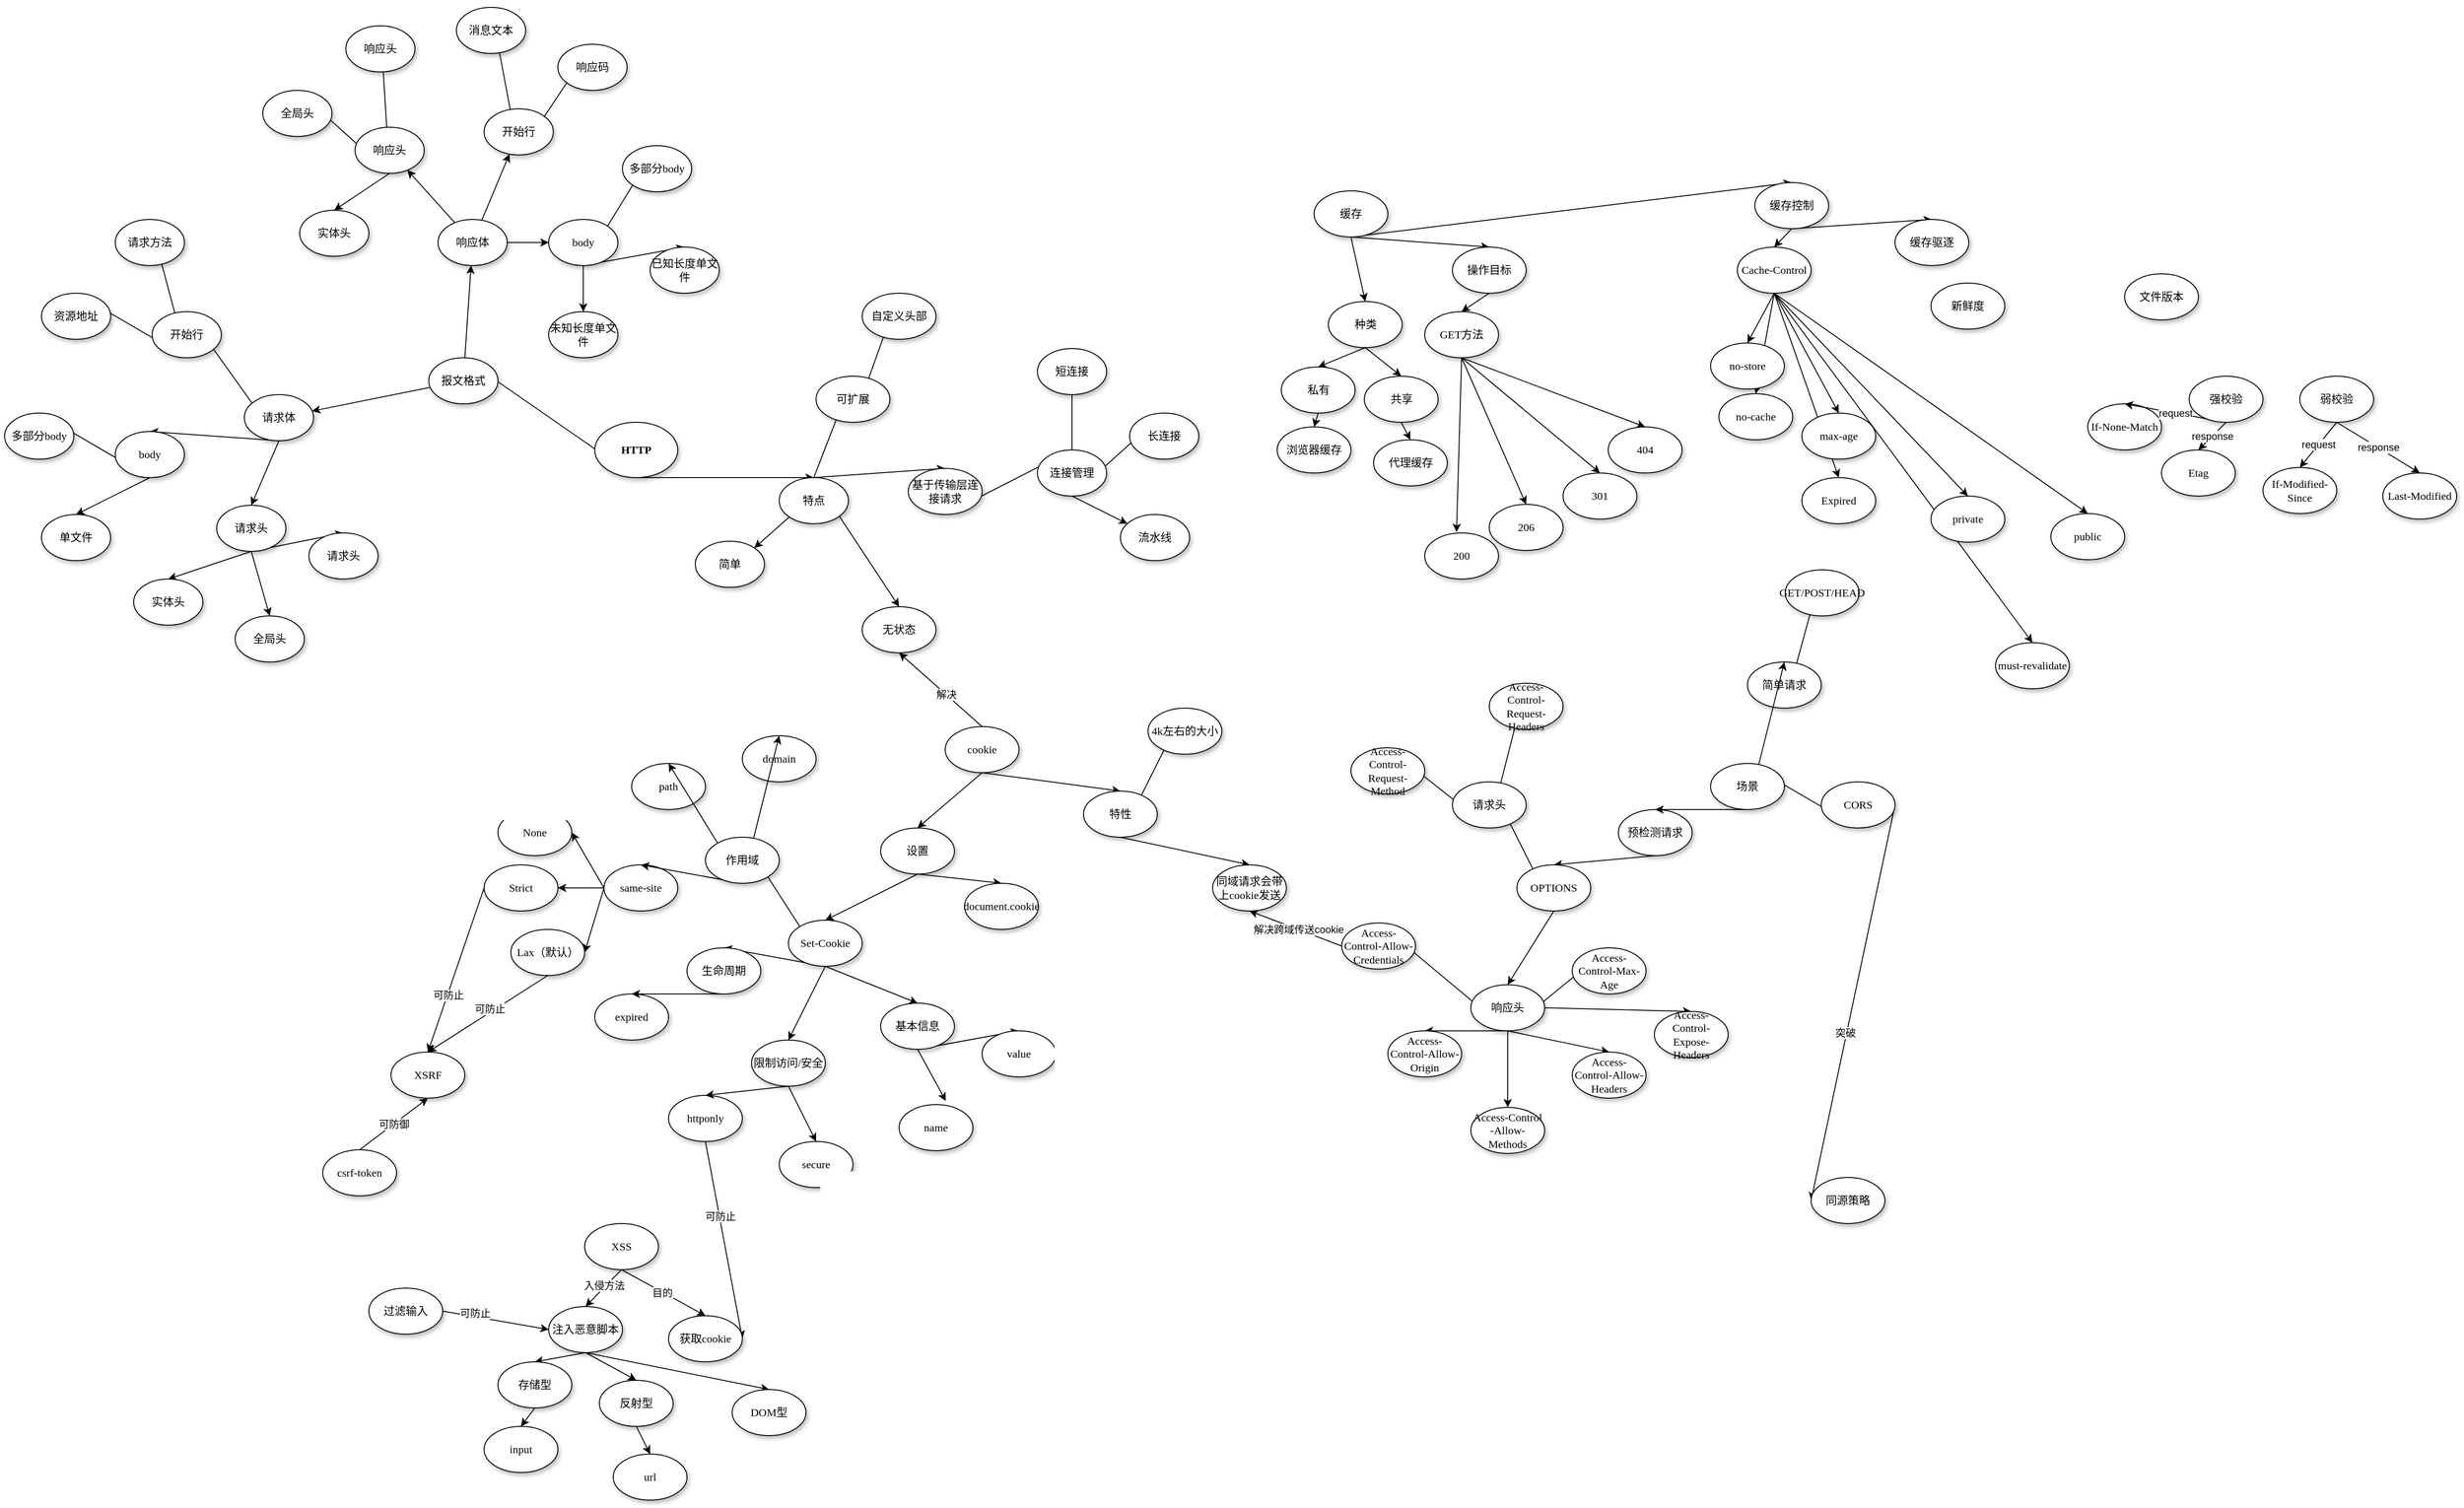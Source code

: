<mxfile version="15.1.4" type="github">
  <diagram name="Page-1" id="42789a77-a242-8287-6e28-9cd8cfd52e62">
    <mxGraphModel dx="1422" dy="762" grid="1" gridSize="10" guides="1" tooltips="1" connect="1" arrows="1" fold="1" page="1" pageScale="1" pageWidth="1100" pageHeight="850" background="none" math="0" shadow="0">
      <root>
        <mxCell id="0" />
        <mxCell id="1" parent="0" />
        <mxCell id="kajrkSCXimUMeCV8fqdz-9" style="rounded=0;orthogonalLoop=1;jettySize=auto;html=1;entryDx=0;entryDy=0;strokeColor=none;noEdgeStyle=1;" parent="1" source="1ea317790d2ca983-1" target="1ea317790d2ca983-9" edge="1">
          <mxGeometry relative="1" as="geometry" />
        </mxCell>
        <mxCell id="aL56AZ2Ny0tq0pcXlVUG-24" style="rounded=0;orthogonalLoop=1;jettySize=auto;html=1;exitX=0.5;exitY=1;exitDx=0;exitDy=0;entryX=0.5;entryY=0;entryDx=0;entryDy=0;noEdgeStyle=1;" parent="1" source="1ea317790d2ca983-1" target="1ea317790d2ca983-9" edge="1">
          <mxGeometry relative="1" as="geometry" />
        </mxCell>
        <mxCell id="aL56AZ2Ny0tq0pcXlVUG-26" style="rounded=0;orthogonalLoop=1;jettySize=auto;html=1;exitX=0.5;exitY=1;exitDx=0;exitDy=0;entryX=0.5;entryY=0;entryDx=0;entryDy=0;noEdgeStyle=1;" parent="1" source="1ea317790d2ca983-1" target="kajrkSCXimUMeCV8fqdz-40" edge="1">
          <mxGeometry relative="1" as="geometry" />
        </mxCell>
        <mxCell id="1ea317790d2ca983-1" value="HTTP" style="ellipse;whiteSpace=wrap;html=1;rounded=0;shadow=1;comic=0;labelBackgroundColor=none;strokeWidth=1;fontFamily=Verdana;fontSize=12;align=center;fontStyle=1" parent="1" vertex="1">
          <mxGeometry x="1251.001" y="471" width="90" height="60" as="geometry" />
        </mxCell>
        <mxCell id="kajrkSCXimUMeCV8fqdz-10" style="rounded=0;orthogonalLoop=1;jettySize=auto;html=1;entryDx=0;entryDy=0;noEdgeStyle=1;" parent="1" source="1ea317790d2ca983-9" target="1ea317790d2ca983-10" edge="1">
          <mxGeometry relative="1" as="geometry" />
        </mxCell>
        <mxCell id="kajrkSCXimUMeCV8fqdz-19" value="" style="rounded=0;orthogonalLoop=1;jettySize=auto;html=1;noEdgeStyle=1;" parent="1" source="1ea317790d2ca983-9" target="kajrkSCXimUMeCV8fqdz-18" edge="1">
          <mxGeometry relative="1" as="geometry" />
        </mxCell>
        <mxCell id="1ea317790d2ca983-9" value="报文格式" style="ellipse;whiteSpace=wrap;html=1;rounded=0;shadow=1;comic=0;labelBackgroundColor=none;strokeWidth=1;fontFamily=Verdana;fontSize=12;align=center;" parent="1" vertex="1">
          <mxGeometry x="1071.001" y="401" width="75" height="50" as="geometry" />
        </mxCell>
        <mxCell id="aL56AZ2Ny0tq0pcXlVUG-37" style="rounded=0;orthogonalLoop=1;jettySize=auto;html=1;exitX=0.5;exitY=1;exitDx=0;exitDy=0;entryX=0.5;entryY=0;entryDx=0;entryDy=0;noEdgeStyle=1;" parent="1" source="1ea317790d2ca983-10" target="kajrkSCXimUMeCV8fqdz-32" edge="1">
          <mxGeometry relative="1" as="geometry" />
        </mxCell>
        <mxCell id="aL56AZ2Ny0tq0pcXlVUG-38" style="rounded=0;orthogonalLoop=1;jettySize=auto;html=1;exitX=0.5;exitY=1;exitDx=0;exitDy=0;entryX=0.5;entryY=0;entryDx=0;entryDy=0;noEdgeStyle=1;" parent="1" source="1ea317790d2ca983-10" target="kajrkSCXimUMeCV8fqdz-14" edge="1">
          <mxGeometry relative="1" as="geometry" />
        </mxCell>
        <mxCell id="aL56AZ2Ny0tq0pcXlVUG-39" style="rounded=0;orthogonalLoop=1;jettySize=auto;html=1;exitX=0.5;exitY=1;exitDx=0;exitDy=0;entryX=0.5;entryY=0;entryDx=0;entryDy=0;noEdgeStyle=1;" parent="1" source="1ea317790d2ca983-10" target="kajrkSCXimUMeCV8fqdz-16" edge="1">
          <mxGeometry relative="1" as="geometry" />
        </mxCell>
        <mxCell id="1ea317790d2ca983-10" value="请求体" style="ellipse;whiteSpace=wrap;html=1;rounded=0;shadow=1;comic=0;labelBackgroundColor=none;strokeWidth=1;fontFamily=Verdana;fontSize=12;align=center;" parent="1" vertex="1">
          <mxGeometry x="871.001" y="441" width="75" height="50" as="geometry" />
        </mxCell>
        <mxCell id="aL56AZ2Ny0tq0pcXlVUG-21" style="rounded=0;orthogonalLoop=1;jettySize=auto;html=1;exitX=0.5;exitY=1;exitDx=0;exitDy=0;entryX=0.5;entryY=0;entryDx=0;entryDy=0;noEdgeStyle=1;" parent="1" source="kajrkSCXimUMeCV8fqdz-14" target="aL56AZ2Ny0tq0pcXlVUG-18" edge="1">
          <mxGeometry relative="1" as="geometry" />
        </mxCell>
        <mxCell id="aL56AZ2Ny0tq0pcXlVUG-22" style="rounded=0;orthogonalLoop=1;jettySize=auto;html=1;exitX=0.5;exitY=1;exitDx=0;exitDy=0;entryX=0.5;entryY=0;entryDx=0;entryDy=0;noEdgeStyle=1;" parent="1" source="kajrkSCXimUMeCV8fqdz-14" target="aL56AZ2Ny0tq0pcXlVUG-19" edge="1">
          <mxGeometry relative="1" as="geometry" />
        </mxCell>
        <mxCell id="aL56AZ2Ny0tq0pcXlVUG-23" style="rounded=0;orthogonalLoop=1;jettySize=auto;html=1;exitX=0.5;exitY=1;exitDx=0;exitDy=0;entryX=0.5;entryY=0;entryDx=0;entryDy=0;noEdgeStyle=1;" parent="1" source="kajrkSCXimUMeCV8fqdz-14" target="aL56AZ2Ny0tq0pcXlVUG-20" edge="1">
          <mxGeometry relative="1" as="geometry" />
        </mxCell>
        <mxCell id="kajrkSCXimUMeCV8fqdz-14" value="请求头&lt;br&gt;" style="ellipse;whiteSpace=wrap;html=1;rounded=0;shadow=1;comic=0;labelBackgroundColor=none;strokeWidth=1;fontFamily=Verdana;fontSize=12;align=center;" parent="1" vertex="1">
          <mxGeometry x="841.001" y="561" width="75" height="50" as="geometry" />
        </mxCell>
        <mxCell id="aL56AZ2Ny0tq0pcXlVUG-29" style="rounded=0;orthogonalLoop=1;jettySize=auto;html=1;exitX=0.5;exitY=1;exitDx=0;exitDy=0;entryX=0.5;entryY=0;entryDx=0;entryDy=0;noEdgeStyle=1;" parent="1" source="kajrkSCXimUMeCV8fqdz-16" target="aL56AZ2Ny0tq0pcXlVUG-27" edge="1">
          <mxGeometry relative="1" as="geometry" />
        </mxCell>
        <mxCell id="aL56AZ2Ny0tq0pcXlVUG-30" style="rounded=0;orthogonalLoop=1;jettySize=auto;html=1;exitX=0.5;exitY=1;exitDx=0;exitDy=0;entryX=0.5;entryY=0;entryDx=0;entryDy=0;noEdgeStyle=1;" parent="1" source="kajrkSCXimUMeCV8fqdz-16" target="aL56AZ2Ny0tq0pcXlVUG-28" edge="1">
          <mxGeometry relative="1" as="geometry" />
        </mxCell>
        <mxCell id="kajrkSCXimUMeCV8fqdz-16" value="body" style="ellipse;whiteSpace=wrap;html=1;rounded=0;shadow=1;comic=0;labelBackgroundColor=none;strokeWidth=1;fontFamily=Verdana;fontSize=12;align=center;" parent="1" vertex="1">
          <mxGeometry x="731.001" y="481" width="75" height="50" as="geometry" />
        </mxCell>
        <mxCell id="kajrkSCXimUMeCV8fqdz-23" value="" style="rounded=0;orthogonalLoop=1;jettySize=auto;html=1;noEdgeStyle=1;" parent="1" source="kajrkSCXimUMeCV8fqdz-18" target="kajrkSCXimUMeCV8fqdz-22" edge="1">
          <mxGeometry relative="1" as="geometry" />
        </mxCell>
        <mxCell id="kajrkSCXimUMeCV8fqdz-25" value="" style="rounded=0;orthogonalLoop=1;jettySize=auto;html=1;noEdgeStyle=1;" parent="1" source="kajrkSCXimUMeCV8fqdz-18" target="kajrkSCXimUMeCV8fqdz-24" edge="1">
          <mxGeometry relative="1" as="geometry" />
        </mxCell>
        <mxCell id="kajrkSCXimUMeCV8fqdz-27" value="" style="rounded=0;orthogonalLoop=1;jettySize=auto;html=1;noEdgeStyle=1;" parent="1" source="kajrkSCXimUMeCV8fqdz-18" target="kajrkSCXimUMeCV8fqdz-26" edge="1">
          <mxGeometry relative="1" as="geometry" />
        </mxCell>
        <mxCell id="kajrkSCXimUMeCV8fqdz-18" value="响应体" style="ellipse;whiteSpace=wrap;html=1;rounded=0;shadow=1;comic=0;labelBackgroundColor=none;strokeWidth=1;fontFamily=Verdana;fontSize=12;align=center;" parent="1" vertex="1">
          <mxGeometry x="1081.001" y="251" width="75" height="50" as="geometry" />
        </mxCell>
        <mxCell id="aL56AZ2Ny0tq0pcXlVUG-74" style="edgeStyle=none;rounded=0;orthogonalLoop=1;jettySize=auto;html=1;exitX=0.5;exitY=1;exitDx=0;exitDy=0;entryX=0.5;entryY=0;entryDx=0;entryDy=0;noEdgeStyle=1;" parent="1" source="kajrkSCXimUMeCV8fqdz-22" target="aL56AZ2Ny0tq0pcXlVUG-73" edge="1">
          <mxGeometry relative="1" as="geometry" />
        </mxCell>
        <mxCell id="aL56AZ2Ny0tq0pcXlVUG-75" style="edgeStyle=none;rounded=0;orthogonalLoop=1;jettySize=auto;html=1;exitX=0.5;exitY=1;exitDx=0;exitDy=0;entryX=0.5;entryY=0;entryDx=0;entryDy=0;noEdgeStyle=1;" parent="1" source="kajrkSCXimUMeCV8fqdz-22" target="aL56AZ2Ny0tq0pcXlVUG-72" edge="1">
          <mxGeometry relative="1" as="geometry" />
        </mxCell>
        <mxCell id="kajrkSCXimUMeCV8fqdz-22" value="开始行" style="ellipse;whiteSpace=wrap;html=1;rounded=0;shadow=1;comic=0;labelBackgroundColor=none;strokeWidth=1;fontFamily=Verdana;fontSize=12;align=center;" parent="1" vertex="1">
          <mxGeometry x="1131.001" y="131" width="75" height="50" as="geometry" />
        </mxCell>
        <mxCell id="aL56AZ2Ny0tq0pcXlVUG-34" style="rounded=0;orthogonalLoop=1;jettySize=auto;html=1;exitX=0.5;exitY=1;exitDx=0;exitDy=0;entryX=0.5;entryY=0;entryDx=0;entryDy=0;noEdgeStyle=1;" parent="1" source="kajrkSCXimUMeCV8fqdz-24" target="aL56AZ2Ny0tq0pcXlVUG-31" edge="1">
          <mxGeometry relative="1" as="geometry" />
        </mxCell>
        <mxCell id="aL56AZ2Ny0tq0pcXlVUG-35" style="rounded=0;orthogonalLoop=1;jettySize=auto;html=1;exitX=0.5;exitY=1;exitDx=0;exitDy=0;entryX=0.5;entryY=0;entryDx=0;entryDy=0;noEdgeStyle=1;" parent="1" source="kajrkSCXimUMeCV8fqdz-24" target="aL56AZ2Ny0tq0pcXlVUG-32" edge="1">
          <mxGeometry relative="1" as="geometry" />
        </mxCell>
        <mxCell id="aL56AZ2Ny0tq0pcXlVUG-36" style="rounded=0;orthogonalLoop=1;jettySize=auto;html=1;exitX=0.5;exitY=1;exitDx=0;exitDy=0;entryX=0.5;entryY=0;entryDx=0;entryDy=0;noEdgeStyle=1;" parent="1" source="kajrkSCXimUMeCV8fqdz-24" target="aL56AZ2Ny0tq0pcXlVUG-33" edge="1">
          <mxGeometry relative="1" as="geometry" />
        </mxCell>
        <mxCell id="kajrkSCXimUMeCV8fqdz-24" value="响应头" style="ellipse;whiteSpace=wrap;html=1;rounded=0;shadow=1;comic=0;labelBackgroundColor=none;strokeWidth=1;fontFamily=Verdana;fontSize=12;align=center;" parent="1" vertex="1">
          <mxGeometry x="991.001" y="151" width="75" height="50" as="geometry" />
        </mxCell>
        <mxCell id="aL56AZ2Ny0tq0pcXlVUG-43" style="rounded=0;orthogonalLoop=1;jettySize=auto;html=1;exitX=0.5;exitY=1;exitDx=0;exitDy=0;entryX=0.5;entryY=0;entryDx=0;entryDy=0;noEdgeStyle=1;" parent="1" source="kajrkSCXimUMeCV8fqdz-26" target="aL56AZ2Ny0tq0pcXlVUG-40" edge="1">
          <mxGeometry relative="1" as="geometry" />
        </mxCell>
        <mxCell id="aL56AZ2Ny0tq0pcXlVUG-44" style="rounded=0;orthogonalLoop=1;jettySize=auto;html=1;exitX=0.5;exitY=1;exitDx=0;exitDy=0;entryX=0.5;entryY=0;entryDx=0;entryDy=0;noEdgeStyle=1;" parent="1" source="kajrkSCXimUMeCV8fqdz-26" target="aL56AZ2Ny0tq0pcXlVUG-42" edge="1">
          <mxGeometry relative="1" as="geometry" />
        </mxCell>
        <mxCell id="aL56AZ2Ny0tq0pcXlVUG-45" style="rounded=0;orthogonalLoop=1;jettySize=auto;html=1;exitX=0.5;exitY=1;exitDx=0;exitDy=0;entryX=0.5;entryY=0;entryDx=0;entryDy=0;noEdgeStyle=1;" parent="1" source="kajrkSCXimUMeCV8fqdz-26" target="aL56AZ2Ny0tq0pcXlVUG-41" edge="1">
          <mxGeometry relative="1" as="geometry" />
        </mxCell>
        <mxCell id="kajrkSCXimUMeCV8fqdz-26" value="body" style="ellipse;whiteSpace=wrap;html=1;rounded=0;shadow=1;comic=0;labelBackgroundColor=none;strokeWidth=1;fontFamily=Verdana;fontSize=12;align=center;" parent="1" vertex="1">
          <mxGeometry x="1201.001" y="251" width="75" height="50" as="geometry" />
        </mxCell>
        <mxCell id="aL56AZ2Ny0tq0pcXlVUG-70" style="edgeStyle=none;rounded=0;orthogonalLoop=1;jettySize=auto;html=1;exitX=0.5;exitY=1;exitDx=0;exitDy=0;entryX=0.5;entryY=0;entryDx=0;entryDy=0;noEdgeStyle=1;" parent="1" source="kajrkSCXimUMeCV8fqdz-32" target="aL56AZ2Ny0tq0pcXlVUG-69" edge="1">
          <mxGeometry relative="1" as="geometry" />
        </mxCell>
        <mxCell id="aL56AZ2Ny0tq0pcXlVUG-71" style="edgeStyle=none;rounded=0;orthogonalLoop=1;jettySize=auto;html=1;exitX=0.5;exitY=1;exitDx=0;exitDy=0;entryX=0.5;entryY=0;entryDx=0;entryDy=0;noEdgeStyle=1;" parent="1" source="kajrkSCXimUMeCV8fqdz-32" target="aL56AZ2Ny0tq0pcXlVUG-68" edge="1">
          <mxGeometry relative="1" as="geometry">
            <mxPoint x="767" y="390" as="targetPoint" />
          </mxGeometry>
        </mxCell>
        <mxCell id="kajrkSCXimUMeCV8fqdz-32" value="开始行" style="ellipse;whiteSpace=wrap;html=1;rounded=0;shadow=1;comic=0;labelBackgroundColor=none;strokeWidth=1;fontFamily=Verdana;fontSize=12;align=center;" parent="1" vertex="1">
          <mxGeometry x="771.001" y="351" width="75" height="50" as="geometry" />
        </mxCell>
        <mxCell id="aL56AZ2Ny0tq0pcXlVUG-15" style="rounded=0;orthogonalLoop=1;jettySize=auto;html=1;exitX=0.5;exitY=0;exitDx=0;exitDy=0;entryX=0.5;entryY=0;entryDx=0;entryDy=0;noEdgeStyle=1;" parent="1" source="kajrkSCXimUMeCV8fqdz-40" target="aL56AZ2Ny0tq0pcXlVUG-12" edge="1">
          <mxGeometry relative="1" as="geometry" />
        </mxCell>
        <mxCell id="aL56AZ2Ny0tq0pcXlVUG-16" style="rounded=0;orthogonalLoop=1;jettySize=auto;html=1;exitX=0.5;exitY=0;exitDx=0;exitDy=0;entryX=0.5;entryY=0;entryDx=0;entryDy=0;noEdgeStyle=1;" parent="1" source="kajrkSCXimUMeCV8fqdz-40" target="aL56AZ2Ny0tq0pcXlVUG-13" edge="1">
          <mxGeometry relative="1" as="geometry" />
        </mxCell>
        <mxCell id="aL56AZ2Ny0tq0pcXlVUG-17" style="rounded=0;orthogonalLoop=1;jettySize=auto;html=1;exitX=0.5;exitY=0;exitDx=0;exitDy=0;entryX=0.5;entryY=0;entryDx=0;entryDy=0;noEdgeStyle=1;" parent="1" source="kajrkSCXimUMeCV8fqdz-40" target="aL56AZ2Ny0tq0pcXlVUG-14" edge="1">
          <mxGeometry relative="1" as="geometry" />
        </mxCell>
        <mxCell id="aL56AZ2Ny0tq0pcXlVUG-200" style="edgeStyle=none;rounded=0;orthogonalLoop=1;jettySize=auto;html=1;exitX=0;exitY=1;exitDx=0;exitDy=0;entryX=1;entryY=0;entryDx=0;entryDy=0;" parent="1" source="kajrkSCXimUMeCV8fqdz-40" target="aL56AZ2Ny0tq0pcXlVUG-10" edge="1">
          <mxGeometry relative="1" as="geometry" />
        </mxCell>
        <mxCell id="kajrkSCXimUMeCV8fqdz-40" value="特点" style="ellipse;whiteSpace=wrap;html=1;rounded=0;shadow=1;comic=0;labelBackgroundColor=none;strokeWidth=1;fontFamily=Verdana;fontSize=12;align=center;" parent="1" vertex="1">
          <mxGeometry x="1451.001" y="531" width="75" height="50" as="geometry" />
        </mxCell>
        <mxCell id="aL56AZ2Ny0tq0pcXlVUG-10" value="简单" style="ellipse;whiteSpace=wrap;html=1;rounded=0;shadow=1;comic=0;labelBackgroundColor=none;strokeWidth=1;fontFamily=Verdana;fontSize=12;align=center;" parent="1" vertex="1">
          <mxGeometry x="1360.001" y="600" width="75" height="50" as="geometry" />
        </mxCell>
        <mxCell id="aL56AZ2Ny0tq0pcXlVUG-12" value="无状态" style="ellipse;whiteSpace=wrap;html=1;rounded=0;shadow=1;comic=0;labelBackgroundColor=none;strokeWidth=1;fontFamily=Verdana;fontSize=12;align=center;" parent="1" vertex="1">
          <mxGeometry x="1541.001" y="671" width="80" height="50" as="geometry" />
        </mxCell>
        <mxCell id="aL56AZ2Ny0tq0pcXlVUG-59" style="rounded=0;orthogonalLoop=1;jettySize=auto;html=1;exitX=0.5;exitY=1;exitDx=0;exitDy=0;entryX=0.5;entryY=0;entryDx=0;entryDy=0;noEdgeStyle=1;" parent="1" source="aL56AZ2Ny0tq0pcXlVUG-13" target="aL56AZ2Ny0tq0pcXlVUG-58" edge="1">
          <mxGeometry relative="1" as="geometry" />
        </mxCell>
        <mxCell id="aL56AZ2Ny0tq0pcXlVUG-13" value="可扩展" style="ellipse;whiteSpace=wrap;html=1;rounded=0;shadow=1;comic=0;labelBackgroundColor=none;strokeWidth=1;fontFamily=Verdana;fontSize=12;align=center;" parent="1" vertex="1">
          <mxGeometry x="1491.001" y="421" width="80" height="50" as="geometry" />
        </mxCell>
        <mxCell id="aL56AZ2Ny0tq0pcXlVUG-57" style="rounded=0;orthogonalLoop=1;jettySize=auto;html=1;exitX=0.5;exitY=1;exitDx=0;exitDy=0;entryX=0.5;entryY=0;entryDx=0;entryDy=0;noEdgeStyle=1;" parent="1" source="aL56AZ2Ny0tq0pcXlVUG-14" target="aL56AZ2Ny0tq0pcXlVUG-53" edge="1">
          <mxGeometry relative="1" as="geometry" />
        </mxCell>
        <mxCell id="aL56AZ2Ny0tq0pcXlVUG-14" value="基于传输层连接请求" style="ellipse;whiteSpace=wrap;html=1;rounded=0;shadow=1;comic=0;labelBackgroundColor=none;strokeWidth=1;fontFamily=Verdana;fontSize=12;align=center;" parent="1" vertex="1">
          <mxGeometry x="1591.001" y="521" width="80" height="50" as="geometry" />
        </mxCell>
        <mxCell id="aL56AZ2Ny0tq0pcXlVUG-18" value="全局头" style="ellipse;whiteSpace=wrap;html=1;rounded=0;shadow=1;comic=0;labelBackgroundColor=none;strokeWidth=1;fontFamily=Verdana;fontSize=12;align=center;" parent="1" vertex="1">
          <mxGeometry x="861.001" y="681" width="75" height="50" as="geometry" />
        </mxCell>
        <mxCell id="aL56AZ2Ny0tq0pcXlVUG-19" value="请求头" style="ellipse;whiteSpace=wrap;html=1;rounded=0;shadow=1;comic=0;labelBackgroundColor=none;strokeWidth=1;fontFamily=Verdana;fontSize=12;align=center;" parent="1" vertex="1">
          <mxGeometry x="941.001" y="591" width="75" height="50" as="geometry" />
        </mxCell>
        <mxCell id="aL56AZ2Ny0tq0pcXlVUG-20" value="实体头" style="ellipse;whiteSpace=wrap;html=1;rounded=0;shadow=1;comic=0;labelBackgroundColor=none;strokeWidth=1;fontFamily=Verdana;fontSize=12;align=center;" parent="1" vertex="1">
          <mxGeometry x="751.001" y="641" width="75" height="50" as="geometry" />
        </mxCell>
        <mxCell id="aL56AZ2Ny0tq0pcXlVUG-27" value="单文件" style="ellipse;whiteSpace=wrap;html=1;rounded=0;shadow=1;comic=0;labelBackgroundColor=none;strokeWidth=1;fontFamily=Verdana;fontSize=12;align=center;" parent="1" vertex="1">
          <mxGeometry x="651.001" y="571" width="75" height="50" as="geometry" />
        </mxCell>
        <mxCell id="aL56AZ2Ny0tq0pcXlVUG-28" value="多部分body" style="ellipse;whiteSpace=wrap;html=1;rounded=0;shadow=1;comic=0;labelBackgroundColor=none;strokeWidth=1;fontFamily=Verdana;fontSize=12;align=center;" parent="1" vertex="1">
          <mxGeometry x="611.001" y="461" width="75" height="50" as="geometry" />
        </mxCell>
        <mxCell id="aL56AZ2Ny0tq0pcXlVUG-31" value="全局头" style="ellipse;whiteSpace=wrap;html=1;rounded=0;shadow=1;comic=0;labelBackgroundColor=none;strokeWidth=1;fontFamily=Verdana;fontSize=12;align=center;" parent="1" vertex="1">
          <mxGeometry x="891.001" y="111" width="75" height="50" as="geometry" />
        </mxCell>
        <mxCell id="aL56AZ2Ny0tq0pcXlVUG-32" value="响应头" style="ellipse;whiteSpace=wrap;html=1;rounded=0;shadow=1;comic=0;labelBackgroundColor=none;strokeWidth=1;fontFamily=Verdana;fontSize=12;align=center;" parent="1" vertex="1">
          <mxGeometry x="981.001" y="41" width="75" height="50" as="geometry" />
        </mxCell>
        <mxCell id="aL56AZ2Ny0tq0pcXlVUG-33" value="实体头" style="ellipse;whiteSpace=wrap;html=1;rounded=0;shadow=1;comic=0;labelBackgroundColor=none;strokeWidth=1;fontFamily=Verdana;fontSize=12;align=center;" parent="1" vertex="1">
          <mxGeometry x="931.001" y="241" width="75" height="50" as="geometry" />
        </mxCell>
        <mxCell id="aL56AZ2Ny0tq0pcXlVUG-40" value="已知长度单文件" style="ellipse;whiteSpace=wrap;html=1;rounded=0;shadow=1;comic=0;labelBackgroundColor=none;strokeWidth=1;fontFamily=Verdana;fontSize=12;align=center;" parent="1" vertex="1">
          <mxGeometry x="1311.001" y="281" width="75" height="50" as="geometry" />
        </mxCell>
        <mxCell id="aL56AZ2Ny0tq0pcXlVUG-41" value="多部分body" style="ellipse;whiteSpace=wrap;html=1;rounded=0;shadow=1;comic=0;labelBackgroundColor=none;strokeWidth=1;fontFamily=Verdana;fontSize=12;align=center;" parent="1" vertex="1">
          <mxGeometry x="1281.001" y="171" width="75" height="50" as="geometry" />
        </mxCell>
        <mxCell id="aL56AZ2Ny0tq0pcXlVUG-42" value="未知长度单文件" style="ellipse;whiteSpace=wrap;html=1;rounded=0;shadow=1;comic=0;labelBackgroundColor=none;strokeWidth=1;fontFamily=Verdana;fontSize=12;align=center;" parent="1" vertex="1">
          <mxGeometry x="1201.001" y="351" width="75" height="50" as="geometry" />
        </mxCell>
        <mxCell id="aL56AZ2Ny0tq0pcXlVUG-136" style="edgeStyle=none;rounded=0;orthogonalLoop=1;jettySize=auto;html=1;exitX=0.5;exitY=0;exitDx=0;exitDy=0;entryX=0.5;entryY=1;entryDx=0;entryDy=0;noEdgeStyle=1;" parent="1" source="aL56AZ2Ny0tq0pcXlVUG-49" target="aL56AZ2Ny0tq0pcXlVUG-12" edge="1">
          <mxGeometry relative="1" as="geometry" />
        </mxCell>
        <mxCell id="aL56AZ2Ny0tq0pcXlVUG-137" value="解决" style="edgeLabel;html=1;align=center;verticalAlign=middle;resizable=0;points=[];" parent="aL56AZ2Ny0tq0pcXlVUG-136" vertex="1" connectable="0">
          <mxGeometry x="-0.113" y="-1" relative="1" as="geometry">
            <mxPoint y="1" as="offset" />
          </mxGeometry>
        </mxCell>
        <mxCell id="aL56AZ2Ny0tq0pcXlVUG-150" style="edgeStyle=none;rounded=0;orthogonalLoop=1;jettySize=auto;html=1;exitX=0.5;exitY=1;exitDx=0;exitDy=0;entryX=0.5;entryY=0;entryDx=0;entryDy=0;noEdgeStyle=1;" parent="1" source="aL56AZ2Ny0tq0pcXlVUG-49" target="aL56AZ2Ny0tq0pcXlVUG-138" edge="1">
          <mxGeometry relative="1" as="geometry" />
        </mxCell>
        <mxCell id="aL56AZ2Ny0tq0pcXlVUG-151" style="edgeStyle=none;rounded=0;orthogonalLoop=1;jettySize=auto;html=1;exitX=0.5;exitY=1;exitDx=0;exitDy=0;entryX=0.5;entryY=0;entryDx=0;entryDy=0;noEdgeStyle=1;" parent="1" source="aL56AZ2Ny0tq0pcXlVUG-49" target="aL56AZ2Ny0tq0pcXlVUG-141" edge="1">
          <mxGeometry relative="1" as="geometry" />
        </mxCell>
        <mxCell id="aL56AZ2Ny0tq0pcXlVUG-49" value="cookie" style="ellipse;whiteSpace=wrap;html=1;rounded=0;shadow=1;comic=0;labelBackgroundColor=none;strokeWidth=1;fontFamily=Verdana;fontSize=12;align=center;" parent="1" vertex="1">
          <mxGeometry x="1631.001" y="801" width="80" height="50" as="geometry" />
        </mxCell>
        <mxCell id="aL56AZ2Ny0tq0pcXlVUG-50" style="rounded=0;orthogonalLoop=1;jettySize=auto;html=1;exitX=0.5;exitY=1;exitDx=0;exitDy=0;entryX=0.5;entryY=0;entryDx=0;entryDy=0;noEdgeStyle=1;" parent="1" source="aL56AZ2Ny0tq0pcXlVUG-53" target="aL56AZ2Ny0tq0pcXlVUG-54" edge="1">
          <mxGeometry relative="1" as="geometry" />
        </mxCell>
        <mxCell id="aL56AZ2Ny0tq0pcXlVUG-51" style="rounded=0;orthogonalLoop=1;jettySize=auto;html=1;exitX=0.5;exitY=1;exitDx=0;exitDy=0;entryX=0.5;entryY=0;entryDx=0;entryDy=0;noEdgeStyle=1;" parent="1" source="aL56AZ2Ny0tq0pcXlVUG-53" target="aL56AZ2Ny0tq0pcXlVUG-55" edge="1">
          <mxGeometry relative="1" as="geometry" />
        </mxCell>
        <mxCell id="aL56AZ2Ny0tq0pcXlVUG-52" style="rounded=0;orthogonalLoop=1;jettySize=auto;html=1;exitX=0.5;exitY=1;exitDx=0;exitDy=0;noEdgeStyle=1;" parent="1" source="aL56AZ2Ny0tq0pcXlVUG-53" target="aL56AZ2Ny0tq0pcXlVUG-56" edge="1">
          <mxGeometry relative="1" as="geometry" />
        </mxCell>
        <mxCell id="aL56AZ2Ny0tq0pcXlVUG-53" value="连接管理" style="ellipse;whiteSpace=wrap;html=1;rounded=0;shadow=1;comic=0;labelBackgroundColor=none;strokeWidth=1;fontFamily=Verdana;fontSize=12;align=center;" parent="1" vertex="1">
          <mxGeometry x="1731.001" y="501" width="75" height="50" as="geometry" />
        </mxCell>
        <mxCell id="aL56AZ2Ny0tq0pcXlVUG-54" value="短连接" style="ellipse;whiteSpace=wrap;html=1;rounded=0;shadow=1;comic=0;labelBackgroundColor=none;strokeWidth=1;fontFamily=Verdana;fontSize=12;align=center;" parent="1" vertex="1">
          <mxGeometry x="1731.001" y="391" width="75" height="50" as="geometry" />
        </mxCell>
        <mxCell id="aL56AZ2Ny0tq0pcXlVUG-55" value="长连接" style="ellipse;whiteSpace=wrap;html=1;rounded=0;shadow=1;comic=0;labelBackgroundColor=none;strokeWidth=1;fontFamily=Verdana;fontSize=12;align=center;" parent="1" vertex="1">
          <mxGeometry x="1831.001" y="461" width="75" height="50" as="geometry" />
        </mxCell>
        <mxCell id="aL56AZ2Ny0tq0pcXlVUG-56" value="流水线" style="ellipse;whiteSpace=wrap;html=1;rounded=0;shadow=1;comic=0;labelBackgroundColor=none;strokeWidth=1;fontFamily=Verdana;fontSize=12;align=center;" parent="1" vertex="1">
          <mxGeometry x="1821.001" y="571" width="75" height="50" as="geometry" />
        </mxCell>
        <mxCell id="aL56AZ2Ny0tq0pcXlVUG-58" value="自定义头部" style="ellipse;whiteSpace=wrap;html=1;rounded=0;shadow=1;comic=0;labelBackgroundColor=none;strokeWidth=1;fontFamily=Verdana;fontSize=12;align=center;" parent="1" vertex="1">
          <mxGeometry x="1541.001" y="331" width="80" height="50" as="geometry" />
        </mxCell>
        <mxCell id="aL56AZ2Ny0tq0pcXlVUG-79" style="edgeStyle=none;rounded=0;orthogonalLoop=1;jettySize=auto;html=1;exitX=1;exitY=0.5;exitDx=0;exitDy=0;entryX=0;entryY=0.5;entryDx=0;entryDy=0;noEdgeStyle=1;" parent="1" source="aL56AZ2Ny0tq0pcXlVUG-61" target="aL56AZ2Ny0tq0pcXlVUG-76" edge="1">
          <mxGeometry relative="1" as="geometry" />
        </mxCell>
        <mxCell id="aL56AZ2Ny0tq0pcXlVUG-80" value="突破" style="edgeLabel;html=1;align=center;verticalAlign=middle;resizable=0;points=[];" parent="aL56AZ2Ny0tq0pcXlVUG-79" vertex="1" connectable="0">
          <mxGeometry x="0.154" y="-2" relative="1" as="geometry">
            <mxPoint as="offset" />
          </mxGeometry>
        </mxCell>
        <mxCell id="aL56AZ2Ny0tq0pcXlVUG-133" style="edgeStyle=none;rounded=0;orthogonalLoop=1;jettySize=auto;html=1;exitX=0.5;exitY=1;exitDx=0;exitDy=0;entryX=0.5;entryY=0;entryDx=0;entryDy=0;noEdgeStyle=1;" parent="1" source="aL56AZ2Ny0tq0pcXlVUG-61" target="aL56AZ2Ny0tq0pcXlVUG-107" edge="1">
          <mxGeometry relative="1" as="geometry" />
        </mxCell>
        <mxCell id="aL56AZ2Ny0tq0pcXlVUG-61" value="CORS" style="ellipse;whiteSpace=wrap;html=1;rounded=0;shadow=1;comic=0;labelBackgroundColor=none;strokeWidth=1;fontFamily=Verdana;fontSize=12;align=center;" parent="1" vertex="1">
          <mxGeometry x="2581.001" y="861" width="80" height="50" as="geometry" />
        </mxCell>
        <mxCell id="ZhWlzKJbjKEkmphjLvD2-9" style="rounded=0;orthogonalLoop=1;jettySize=auto;html=1;exitX=0.5;exitY=1;exitDx=0;exitDy=0;entryX=0.5;entryY=0;entryDx=0;entryDy=0;" edge="1" parent="1" source="aL56AZ2Ny0tq0pcXlVUG-62" target="D0rE7KuRZ0bXg-JJAyEn-11">
          <mxGeometry relative="1" as="geometry" />
        </mxCell>
        <mxCell id="ZhWlzKJbjKEkmphjLvD2-10" style="edgeStyle=none;rounded=0;orthogonalLoop=1;jettySize=auto;html=1;exitX=0.5;exitY=1;exitDx=0;exitDy=0;entryX=0.5;entryY=0;entryDx=0;entryDy=0;" edge="1" parent="1" source="aL56AZ2Ny0tq0pcXlVUG-62" target="D0rE7KuRZ0bXg-JJAyEn-26">
          <mxGeometry relative="1" as="geometry" />
        </mxCell>
        <mxCell id="ZhWlzKJbjKEkmphjLvD2-11" style="edgeStyle=none;rounded=0;orthogonalLoop=1;jettySize=auto;html=1;exitX=0.5;exitY=1;exitDx=0;exitDy=0;entryX=0.5;entryY=0;entryDx=0;entryDy=0;" edge="1" parent="1" source="aL56AZ2Ny0tq0pcXlVUG-62" target="D0rE7KuRZ0bXg-JJAyEn-10">
          <mxGeometry relative="1" as="geometry" />
        </mxCell>
        <mxCell id="aL56AZ2Ny0tq0pcXlVUG-62" value="缓存" style="ellipse;whiteSpace=wrap;html=1;rounded=0;shadow=1;comic=0;labelBackgroundColor=none;strokeWidth=1;fontFamily=Verdana;fontSize=12;align=center;" parent="1" vertex="1">
          <mxGeometry x="2031.001" y="220" width="80" height="50" as="geometry" />
        </mxCell>
        <mxCell id="aL56AZ2Ny0tq0pcXlVUG-64" style="edgeStyle=none;rounded=0;orthogonalLoop=1;jettySize=auto;html=1;exitX=0.5;exitY=0;exitDx=0;exitDy=0;" parent="1" edge="1">
          <mxGeometry relative="1" as="geometry">
            <mxPoint x="2180" y="50" as="sourcePoint" />
            <mxPoint x="2180" y="50" as="targetPoint" />
          </mxGeometry>
        </mxCell>
        <mxCell id="aL56AZ2Ny0tq0pcXlVUG-95" style="edgeStyle=none;rounded=0;orthogonalLoop=1;jettySize=auto;html=1;exitX=0.5;exitY=1;exitDx=0;exitDy=0;entryX=0.5;entryY=0;entryDx=0;entryDy=0;noEdgeStyle=1;" parent="1" source="aL56AZ2Ny0tq0pcXlVUG-66" target="aL56AZ2Ny0tq0pcXlVUG-81" edge="1">
          <mxGeometry relative="1" as="geometry" />
        </mxCell>
        <mxCell id="aL56AZ2Ny0tq0pcXlVUG-66" value="简单请求" style="ellipse;whiteSpace=wrap;html=1;rounded=0;shadow=1;comic=0;labelBackgroundColor=none;strokeWidth=1;fontFamily=Verdana;fontSize=12;align=center;" parent="1" vertex="1">
          <mxGeometry x="2501.001" y="731" width="80" height="50" as="geometry" />
        </mxCell>
        <mxCell id="aL56AZ2Ny0tq0pcXlVUG-96" style="edgeStyle=none;rounded=0;orthogonalLoop=1;jettySize=auto;html=1;exitX=0.5;exitY=1;exitDx=0;exitDy=0;entryX=0.5;entryY=0;entryDx=0;entryDy=0;noEdgeStyle=1;" parent="1" source="aL56AZ2Ny0tq0pcXlVUG-67" target="aL56AZ2Ny0tq0pcXlVUG-82" edge="1">
          <mxGeometry relative="1" as="geometry" />
        </mxCell>
        <mxCell id="aL56AZ2Ny0tq0pcXlVUG-67" value="预检测请求" style="ellipse;whiteSpace=wrap;html=1;rounded=0;shadow=1;comic=0;labelBackgroundColor=none;strokeWidth=1;fontFamily=Verdana;fontSize=12;align=center;" parent="1" vertex="1">
          <mxGeometry x="2361.001" y="891" width="80" height="50" as="geometry" />
        </mxCell>
        <mxCell id="aL56AZ2Ny0tq0pcXlVUG-68" value="资源地址" style="ellipse;whiteSpace=wrap;html=1;rounded=0;shadow=1;comic=0;labelBackgroundColor=none;strokeWidth=1;fontFamily=Verdana;fontSize=12;align=center;" parent="1" vertex="1">
          <mxGeometry x="651.001" y="331" width="75" height="50" as="geometry" />
        </mxCell>
        <mxCell id="aL56AZ2Ny0tq0pcXlVUG-69" value="请求方法" style="ellipse;whiteSpace=wrap;html=1;rounded=0;shadow=1;comic=0;labelBackgroundColor=none;strokeWidth=1;fontFamily=Verdana;fontSize=12;align=center;" parent="1" vertex="1">
          <mxGeometry x="731.001" y="251" width="75" height="50" as="geometry" />
        </mxCell>
        <mxCell id="aL56AZ2Ny0tq0pcXlVUG-72" value="消息文本" style="ellipse;whiteSpace=wrap;html=1;rounded=0;shadow=1;comic=0;labelBackgroundColor=none;strokeWidth=1;fontFamily=Verdana;fontSize=12;align=center;" parent="1" vertex="1">
          <mxGeometry x="1101.001" y="21" width="75" height="50" as="geometry" />
        </mxCell>
        <mxCell id="aL56AZ2Ny0tq0pcXlVUG-73" value="响应码" style="ellipse;whiteSpace=wrap;html=1;rounded=0;shadow=1;comic=0;labelBackgroundColor=none;strokeWidth=1;fontFamily=Verdana;fontSize=12;align=center;" parent="1" vertex="1">
          <mxGeometry x="1211.001" y="61" width="75" height="50" as="geometry" />
        </mxCell>
        <mxCell id="aL56AZ2Ny0tq0pcXlVUG-76" value="同源策略" style="ellipse;whiteSpace=wrap;html=1;rounded=0;shadow=1;comic=0;labelBackgroundColor=none;strokeWidth=1;fontFamily=Verdana;fontSize=12;align=center;" parent="1" vertex="1">
          <mxGeometry x="2570.001" y="1290" width="80" height="50" as="geometry" />
        </mxCell>
        <mxCell id="aL56AZ2Ny0tq0pcXlVUG-81" value="GET/POST/HEAD" style="ellipse;whiteSpace=wrap;html=1;rounded=0;shadow=1;comic=0;labelBackgroundColor=none;strokeWidth=1;fontFamily=Verdana;fontSize=12;align=center;" parent="1" vertex="1">
          <mxGeometry x="2542.001" y="631" width="80" height="50" as="geometry" />
        </mxCell>
        <mxCell id="aL56AZ2Ny0tq0pcXlVUG-97" style="edgeStyle=none;rounded=0;orthogonalLoop=1;jettySize=auto;html=1;exitX=0.5;exitY=1;exitDx=0;exitDy=0;entryX=0.5;entryY=0;entryDx=0;entryDy=0;noEdgeStyle=1;" parent="1" source="aL56AZ2Ny0tq0pcXlVUG-82" target="aL56AZ2Ny0tq0pcXlVUG-83" edge="1">
          <mxGeometry relative="1" as="geometry" />
        </mxCell>
        <mxCell id="aL56AZ2Ny0tq0pcXlVUG-98" style="edgeStyle=none;rounded=0;orthogonalLoop=1;jettySize=auto;html=1;exitX=0.5;exitY=1;exitDx=0;exitDy=0;entryX=0.5;entryY=0;entryDx=0;entryDy=0;noEdgeStyle=1;" parent="1" source="aL56AZ2Ny0tq0pcXlVUG-82" target="aL56AZ2Ny0tq0pcXlVUG-84" edge="1">
          <mxGeometry relative="1" as="geometry" />
        </mxCell>
        <mxCell id="aL56AZ2Ny0tq0pcXlVUG-82" value="OPTIONS" style="ellipse;whiteSpace=wrap;html=1;rounded=0;shadow=1;comic=0;labelBackgroundColor=none;strokeWidth=1;fontFamily=Verdana;fontSize=12;align=center;" parent="1" vertex="1">
          <mxGeometry x="2251.001" y="951" width="80" height="50" as="geometry" />
        </mxCell>
        <mxCell id="aL56AZ2Ny0tq0pcXlVUG-99" style="edgeStyle=none;rounded=0;orthogonalLoop=1;jettySize=auto;html=1;exitX=0.5;exitY=1;exitDx=0;exitDy=0;entryX=0.5;entryY=0;entryDx=0;entryDy=0;noEdgeStyle=1;" parent="1" source="aL56AZ2Ny0tq0pcXlVUG-83" target="aL56AZ2Ny0tq0pcXlVUG-91" edge="1">
          <mxGeometry relative="1" as="geometry" />
        </mxCell>
        <mxCell id="aL56AZ2Ny0tq0pcXlVUG-100" style="edgeStyle=none;rounded=0;orthogonalLoop=1;jettySize=auto;html=1;exitX=0.5;exitY=1;exitDx=0;exitDy=0;entryX=0.5;entryY=0;entryDx=0;entryDy=0;noEdgeStyle=1;" parent="1" source="aL56AZ2Ny0tq0pcXlVUG-83" target="aL56AZ2Ny0tq0pcXlVUG-92" edge="1">
          <mxGeometry relative="1" as="geometry" />
        </mxCell>
        <mxCell id="aL56AZ2Ny0tq0pcXlVUG-83" value="请求头" style="ellipse;whiteSpace=wrap;html=1;rounded=0;shadow=1;comic=0;labelBackgroundColor=none;strokeWidth=1;fontFamily=Verdana;fontSize=12;align=center;" parent="1" vertex="1">
          <mxGeometry x="2181.001" y="861" width="80" height="50" as="geometry" />
        </mxCell>
        <mxCell id="aL56AZ2Ny0tq0pcXlVUG-166" style="edgeStyle=none;rounded=0;orthogonalLoop=1;jettySize=auto;html=1;exitX=0.5;exitY=1;exitDx=0;exitDy=0;entryX=0.5;entryY=0;entryDx=0;entryDy=0;noEdgeStyle=1;" parent="1" source="aL56AZ2Ny0tq0pcXlVUG-84" target="aL56AZ2Ny0tq0pcXlVUG-88" edge="1">
          <mxGeometry relative="1" as="geometry">
            <mxPoint x="3060" y="900" as="targetPoint" />
          </mxGeometry>
        </mxCell>
        <mxCell id="aL56AZ2Ny0tq0pcXlVUG-194" style="edgeStyle=none;rounded=0;orthogonalLoop=1;jettySize=auto;html=1;exitX=0.5;exitY=1;exitDx=0;exitDy=0;entryX=0.5;entryY=0;entryDx=0;entryDy=0;noEdgeStyle=1;" parent="1" source="aL56AZ2Ny0tq0pcXlVUG-84" target="aL56AZ2Ny0tq0pcXlVUG-87" edge="1">
          <mxGeometry relative="1" as="geometry" />
        </mxCell>
        <mxCell id="aL56AZ2Ny0tq0pcXlVUG-195" style="edgeStyle=none;rounded=0;orthogonalLoop=1;jettySize=auto;html=1;exitX=0.5;exitY=1;exitDx=0;exitDy=0;entryX=0.5;entryY=0;entryDx=0;entryDy=0;noEdgeStyle=1;" parent="1" source="aL56AZ2Ny0tq0pcXlVUG-84" target="aL56AZ2Ny0tq0pcXlVUG-89" edge="1">
          <mxGeometry relative="1" as="geometry" />
        </mxCell>
        <mxCell id="aL56AZ2Ny0tq0pcXlVUG-196" style="edgeStyle=none;rounded=0;orthogonalLoop=1;jettySize=auto;html=1;exitX=0.5;exitY=1;exitDx=0;exitDy=0;entryX=0.5;entryY=0;entryDx=0;entryDy=0;noEdgeStyle=1;" parent="1" source="aL56AZ2Ny0tq0pcXlVUG-84" target="aL56AZ2Ny0tq0pcXlVUG-90" edge="1">
          <mxGeometry relative="1" as="geometry" />
        </mxCell>
        <mxCell id="aL56AZ2Ny0tq0pcXlVUG-197" style="edgeStyle=none;rounded=0;orthogonalLoop=1;jettySize=auto;html=1;entryX=0.5;entryY=0;entryDx=0;entryDy=0;exitX=1;exitY=0.5;exitDx=0;exitDy=0;" parent="1" source="aL56AZ2Ny0tq0pcXlVUG-84" target="aL56AZ2Ny0tq0pcXlVUG-93" edge="1">
          <mxGeometry relative="1" as="geometry">
            <mxPoint x="2930" y="910" as="sourcePoint" />
          </mxGeometry>
        </mxCell>
        <mxCell id="aL56AZ2Ny0tq0pcXlVUG-198" style="edgeStyle=none;rounded=0;orthogonalLoop=1;jettySize=auto;html=1;exitX=0.5;exitY=1;exitDx=0;exitDy=0;entryX=0.5;entryY=0;entryDx=0;entryDy=0;noEdgeStyle=1;" parent="1" source="aL56AZ2Ny0tq0pcXlVUG-84" target="aL56AZ2Ny0tq0pcXlVUG-94" edge="1">
          <mxGeometry relative="1" as="geometry" />
        </mxCell>
        <mxCell id="aL56AZ2Ny0tq0pcXlVUG-84" value="响应头" style="ellipse;whiteSpace=wrap;html=1;rounded=0;shadow=1;comic=0;labelBackgroundColor=none;strokeWidth=1;fontFamily=Verdana;fontSize=12;align=center;" parent="1" vertex="1">
          <mxGeometry x="2201.001" y="1081" width="80" height="50" as="geometry" />
        </mxCell>
        <mxCell id="aL56AZ2Ny0tq0pcXlVUG-91" value="Access-Control-Request-Method" style="ellipse;whiteSpace=wrap;html=1;rounded=0;shadow=1;comic=0;labelBackgroundColor=none;strokeWidth=1;fontFamily=Verdana;fontSize=12;align=center;" parent="1" vertex="1">
          <mxGeometry x="2071.001" y="824" width="80" height="50" as="geometry" />
        </mxCell>
        <mxCell id="aL56AZ2Ny0tq0pcXlVUG-92" value="Access-Control-Request-Headers" style="ellipse;whiteSpace=wrap;html=1;rounded=0;shadow=1;comic=0;labelBackgroundColor=none;strokeWidth=1;fontFamily=Verdana;fontSize=12;align=center;" parent="1" vertex="1">
          <mxGeometry x="2221.001" y="754" width="80" height="50" as="geometry" />
        </mxCell>
        <mxCell id="aL56AZ2Ny0tq0pcXlVUG-134" style="edgeStyle=none;rounded=0;orthogonalLoop=1;jettySize=auto;html=1;exitX=0.5;exitY=1;exitDx=0;exitDy=0;entryX=0.5;entryY=0;entryDx=0;entryDy=0;noEdgeStyle=1;" parent="1" source="aL56AZ2Ny0tq0pcXlVUG-107" target="aL56AZ2Ny0tq0pcXlVUG-66" edge="1">
          <mxGeometry relative="1" as="geometry" />
        </mxCell>
        <mxCell id="aL56AZ2Ny0tq0pcXlVUG-135" style="edgeStyle=none;rounded=0;orthogonalLoop=1;jettySize=auto;html=1;exitX=0.5;exitY=1;exitDx=0;exitDy=0;entryX=0.5;entryY=0;entryDx=0;entryDy=0;noEdgeStyle=1;" parent="1" source="aL56AZ2Ny0tq0pcXlVUG-107" target="aL56AZ2Ny0tq0pcXlVUG-67" edge="1">
          <mxGeometry relative="1" as="geometry" />
        </mxCell>
        <mxCell id="aL56AZ2Ny0tq0pcXlVUG-107" value="场景" style="ellipse;whiteSpace=wrap;html=1;rounded=0;shadow=1;comic=0;labelBackgroundColor=none;strokeWidth=1;fontFamily=Verdana;fontSize=12;align=center;" parent="1" vertex="1">
          <mxGeometry x="2461.001" y="841" width="80" height="50" as="geometry" />
        </mxCell>
        <mxCell id="aL56AZ2Ny0tq0pcXlVUG-145" style="rounded=0;orthogonalLoop=1;jettySize=auto;html=1;exitX=0.5;exitY=1;exitDx=0;exitDy=0;entryX=0.5;entryY=0;entryDx=0;entryDy=0;noEdgeStyle=1;" parent="1" source="aL56AZ2Ny0tq0pcXlVUG-138" target="aL56AZ2Ny0tq0pcXlVUG-139" edge="1">
          <mxGeometry relative="1" as="geometry" />
        </mxCell>
        <mxCell id="aL56AZ2Ny0tq0pcXlVUG-146" style="edgeStyle=none;rounded=0;orthogonalLoop=1;jettySize=auto;html=1;exitX=0.5;exitY=1;exitDx=0;exitDy=0;entryX=0.5;entryY=0;entryDx=0;entryDy=0;noEdgeStyle=1;" parent="1" source="aL56AZ2Ny0tq0pcXlVUG-138" target="aL56AZ2Ny0tq0pcXlVUG-140" edge="1">
          <mxGeometry relative="1" as="geometry" />
        </mxCell>
        <mxCell id="aL56AZ2Ny0tq0pcXlVUG-138" value="设置" style="ellipse;whiteSpace=wrap;html=1;rounded=0;shadow=1;comic=0;labelBackgroundColor=none;strokeWidth=1;fontFamily=Verdana;fontSize=12;align=center;" parent="1" vertex="1">
          <mxGeometry x="1561.001" y="911" width="80" height="50" as="geometry" />
        </mxCell>
        <mxCell id="aL56AZ2Ny0tq0pcXlVUG-178" style="edgeStyle=none;rounded=0;orthogonalLoop=1;jettySize=auto;html=1;exitX=0.5;exitY=1;exitDx=0;exitDy=0;entryX=0.5;entryY=0;entryDx=0;entryDy=0;noEdgeStyle=1;" parent="1" source="aL56AZ2Ny0tq0pcXlVUG-139" target="aL56AZ2Ny0tq0pcXlVUG-175" edge="1">
          <mxGeometry relative="1" as="geometry" />
        </mxCell>
        <mxCell id="aL56AZ2Ny0tq0pcXlVUG-183" style="edgeStyle=none;rounded=0;orthogonalLoop=1;jettySize=auto;html=1;exitX=0.5;exitY=1;exitDx=0;exitDy=0;entryX=0.5;entryY=0;entryDx=0;entryDy=0;noEdgeStyle=1;" parent="1" source="aL56AZ2Ny0tq0pcXlVUG-139" target="aL56AZ2Ny0tq0pcXlVUG-184" edge="1">
          <mxGeometry relative="1" as="geometry">
            <mxPoint x="2170" y="820" as="targetPoint" />
          </mxGeometry>
        </mxCell>
        <mxCell id="aL56AZ2Ny0tq0pcXlVUG-188" style="edgeStyle=none;rounded=0;orthogonalLoop=1;jettySize=auto;html=1;exitX=0.5;exitY=1;exitDx=0;exitDy=0;entryX=0.5;entryY=0;entryDx=0;entryDy=0;noEdgeStyle=1;" parent="1" source="aL56AZ2Ny0tq0pcXlVUG-139" target="aL56AZ2Ny0tq0pcXlVUG-179" edge="1">
          <mxGeometry relative="1" as="geometry" />
        </mxCell>
        <mxCell id="aL56AZ2Ny0tq0pcXlVUG-192" style="edgeStyle=none;rounded=0;orthogonalLoop=1;jettySize=auto;html=1;exitX=0.5;exitY=1;exitDx=0;exitDy=0;entryX=0.5;entryY=0;entryDx=0;entryDy=0;noEdgeStyle=1;" parent="1" source="aL56AZ2Ny0tq0pcXlVUG-139" target="aL56AZ2Ny0tq0pcXlVUG-189" edge="1">
          <mxGeometry relative="1" as="geometry" />
        </mxCell>
        <mxCell id="aL56AZ2Ny0tq0pcXlVUG-139" value="Set-Cookie" style="ellipse;whiteSpace=wrap;html=1;rounded=0;shadow=1;comic=0;labelBackgroundColor=none;strokeWidth=1;fontFamily=Verdana;fontSize=12;align=center;" parent="1" vertex="1">
          <mxGeometry x="1461.001" y="1011" width="80" height="50" as="geometry" />
        </mxCell>
        <mxCell id="aL56AZ2Ny0tq0pcXlVUG-140" value="document.cookie" style="ellipse;whiteSpace=wrap;html=1;rounded=0;shadow=1;comic=0;labelBackgroundColor=none;strokeWidth=1;fontFamily=Verdana;fontSize=12;align=center;" parent="1" vertex="1">
          <mxGeometry x="1652.001" y="971" width="80" height="50" as="geometry" />
        </mxCell>
        <mxCell id="aL56AZ2Ny0tq0pcXlVUG-147" style="edgeStyle=none;rounded=0;orthogonalLoop=1;jettySize=auto;html=1;exitX=0.5;exitY=1;exitDx=0;exitDy=0;entryX=0.5;entryY=0;entryDx=0;entryDy=0;noEdgeStyle=1;" parent="1" source="aL56AZ2Ny0tq0pcXlVUG-141" target="aL56AZ2Ny0tq0pcXlVUG-142" edge="1">
          <mxGeometry relative="1" as="geometry" />
        </mxCell>
        <mxCell id="aL56AZ2Ny0tq0pcXlVUG-149" style="edgeStyle=none;rounded=0;orthogonalLoop=1;jettySize=auto;html=1;exitX=0.5;exitY=1;exitDx=0;exitDy=0;entryX=0.5;entryY=0;entryDx=0;entryDy=0;noEdgeStyle=1;" parent="1" source="aL56AZ2Ny0tq0pcXlVUG-141" target="aL56AZ2Ny0tq0pcXlVUG-148" edge="1">
          <mxGeometry relative="1" as="geometry" />
        </mxCell>
        <mxCell id="aL56AZ2Ny0tq0pcXlVUG-141" value="特性" style="ellipse;whiteSpace=wrap;html=1;rounded=0;shadow=1;comic=0;labelBackgroundColor=none;strokeWidth=1;fontFamily=Verdana;fontSize=12;align=center;" parent="1" vertex="1">
          <mxGeometry x="1781.001" y="871" width="80" height="50" as="geometry" />
        </mxCell>
        <mxCell id="aL56AZ2Ny0tq0pcXlVUG-143" style="edgeStyle=orthogonalEdgeStyle;rounded=0;orthogonalLoop=1;jettySize=auto;html=1;entryX=0.5;entryY=1;entryDx=0;entryDy=0;exitX=0;exitY=0.5;exitDx=0;exitDy=0;noEdgeStyle=1;" parent="1" source="aL56AZ2Ny0tq0pcXlVUG-90" target="aL56AZ2Ny0tq0pcXlVUG-142" edge="1">
          <mxGeometry relative="1" as="geometry">
            <mxPoint x="2850" y="1050" as="sourcePoint" />
            <Array as="points" />
          </mxGeometry>
        </mxCell>
        <mxCell id="aL56AZ2Ny0tq0pcXlVUG-144" value="解决跨域传送cookie" style="edgeLabel;html=1;align=center;verticalAlign=middle;resizable=0;points=[];" parent="aL56AZ2Ny0tq0pcXlVUG-143" vertex="1" connectable="0">
          <mxGeometry x="-0.048" relative="1" as="geometry">
            <mxPoint as="offset" />
          </mxGeometry>
        </mxCell>
        <mxCell id="aL56AZ2Ny0tq0pcXlVUG-142" value="同域请求会带上cookie发送" style="ellipse;whiteSpace=wrap;html=1;rounded=0;shadow=1;comic=0;labelBackgroundColor=none;strokeWidth=1;fontFamily=Verdana;fontSize=12;align=center;" parent="1" vertex="1">
          <mxGeometry x="1921.001" y="951" width="80" height="50" as="geometry" />
        </mxCell>
        <mxCell id="aL56AZ2Ny0tq0pcXlVUG-148" value="4k左右的大小" style="ellipse;whiteSpace=wrap;html=1;rounded=0;shadow=1;comic=0;labelBackgroundColor=none;strokeWidth=1;fontFamily=Verdana;fontSize=12;align=center;" parent="1" vertex="1">
          <mxGeometry x="1851.001" y="781" width="80" height="50" as="geometry" />
        </mxCell>
        <mxCell id="aL56AZ2Ny0tq0pcXlVUG-176" style="edgeStyle=none;rounded=0;orthogonalLoop=1;jettySize=auto;html=1;exitX=0.5;exitY=1;exitDx=0;exitDy=0;entryX=0.633;entryY=-0.08;entryDx=0;entryDy=0;entryPerimeter=0;noEdgeStyle=1;" parent="1" source="aL56AZ2Ny0tq0pcXlVUG-175" target="aL56AZ2Ny0tq0pcXlVUG-152" edge="1">
          <mxGeometry relative="1" as="geometry">
            <mxPoint x="1900" y="820" as="targetPoint" />
          </mxGeometry>
        </mxCell>
        <mxCell id="aL56AZ2Ny0tq0pcXlVUG-177" style="edgeStyle=none;rounded=0;orthogonalLoop=1;jettySize=auto;html=1;exitX=0.5;exitY=1;exitDx=0;exitDy=0;entryX=0.5;entryY=0;entryDx=0;entryDy=0;noEdgeStyle=1;" parent="1" source="aL56AZ2Ny0tq0pcXlVUG-175" target="aL56AZ2Ny0tq0pcXlVUG-153" edge="1">
          <mxGeometry relative="1" as="geometry" />
        </mxCell>
        <mxCell id="aL56AZ2Ny0tq0pcXlVUG-175" value="基本信息" style="ellipse;whiteSpace=wrap;html=1;rounded=0;shadow=1;comic=0;labelBackgroundColor=none;strokeWidth=1;fontFamily=Verdana;fontSize=12;align=center;" parent="1" vertex="1">
          <mxGeometry x="1561.001" y="1101" width="80" height="50" as="geometry" />
        </mxCell>
        <mxCell id="aL56AZ2Ny0tq0pcXlVUG-215" style="edgeStyle=none;rounded=0;orthogonalLoop=1;jettySize=auto;html=1;exitX=0.5;exitY=1;exitDx=0;exitDy=0;entryX=1;entryY=0.5;entryDx=0;entryDy=0;" parent="1" source="aL56AZ2Ny0tq0pcXlVUG-157" target="aL56AZ2Ny0tq0pcXlVUG-218" edge="1">
          <mxGeometry relative="1" as="geometry" />
        </mxCell>
        <mxCell id="aL56AZ2Ny0tq0pcXlVUG-216" value="可防止" style="edgeLabel;html=1;align=center;verticalAlign=middle;resizable=0;points=[];" parent="aL56AZ2Ny0tq0pcXlVUG-215" vertex="1" connectable="0">
          <mxGeometry x="-0.244" y="1" relative="1" as="geometry">
            <mxPoint as="offset" />
          </mxGeometry>
        </mxCell>
        <mxCell id="aL56AZ2Ny0tq0pcXlVUG-157" value="httponly" style="ellipse;whiteSpace=wrap;html=1;rounded=0;shadow=1;comic=0;labelBackgroundColor=none;strokeWidth=1;fontFamily=Verdana;fontSize=12;align=center;" parent="1" vertex="1">
          <mxGeometry x="1331.001" y="1201" width="80" height="50" as="geometry" />
        </mxCell>
        <mxCell id="aL56AZ2Ny0tq0pcXlVUG-158" value="secure" style="ellipse;whiteSpace=wrap;html=1;rounded=0;shadow=1;comic=0;labelBackgroundColor=none;strokeWidth=1;fontFamily=Verdana;fontSize=12;align=center;" parent="1" vertex="1">
          <mxGeometry x="1451.001" y="1251" width="80" height="50" as="geometry" />
        </mxCell>
        <mxCell id="aL56AZ2Ny0tq0pcXlVUG-154" value="domain" style="ellipse;whiteSpace=wrap;html=1;rounded=0;shadow=1;comic=0;labelBackgroundColor=none;strokeWidth=1;fontFamily=Verdana;fontSize=12;align=center;" parent="1" vertex="1">
          <mxGeometry x="1411.001" y="811" width="80" height="50" as="geometry" />
        </mxCell>
        <mxCell id="aL56AZ2Ny0tq0pcXlVUG-155" value="expired" style="ellipse;whiteSpace=wrap;html=1;rounded=0;shadow=1;comic=0;labelBackgroundColor=none;strokeWidth=1;fontFamily=Verdana;fontSize=12;align=center;" parent="1" vertex="1">
          <mxGeometry x="1251.001" y="1091" width="80" height="50" as="geometry" />
        </mxCell>
        <mxCell id="aL56AZ2Ny0tq0pcXlVUG-159" value="path" style="ellipse;whiteSpace=wrap;html=1;rounded=0;shadow=1;comic=0;labelBackgroundColor=none;strokeWidth=1;fontFamily=Verdana;fontSize=12;align=center;" parent="1" vertex="1">
          <mxGeometry x="1291.001" y="841" width="80" height="50" as="geometry" />
        </mxCell>
        <mxCell id="aL56AZ2Ny0tq0pcXlVUG-208" style="edgeStyle=none;rounded=0;orthogonalLoop=1;jettySize=auto;html=1;exitX=0;exitY=0.5;exitDx=0;exitDy=0;entryX=1;entryY=0.5;entryDx=0;entryDy=0;" parent="1" source="aL56AZ2Ny0tq0pcXlVUG-161" target="aL56AZ2Ny0tq0pcXlVUG-206" edge="1">
          <mxGeometry relative="1" as="geometry" />
        </mxCell>
        <mxCell id="aL56AZ2Ny0tq0pcXlVUG-209" style="edgeStyle=none;rounded=0;orthogonalLoop=1;jettySize=auto;html=1;exitX=0;exitY=0.5;exitDx=0;exitDy=0;entryX=1;entryY=0.5;entryDx=0;entryDy=0;" parent="1" source="aL56AZ2Ny0tq0pcXlVUG-161" target="aL56AZ2Ny0tq0pcXlVUG-205" edge="1">
          <mxGeometry relative="1" as="geometry" />
        </mxCell>
        <mxCell id="aL56AZ2Ny0tq0pcXlVUG-210" style="edgeStyle=none;rounded=0;orthogonalLoop=1;jettySize=auto;html=1;exitX=0;exitY=0.5;exitDx=0;exitDy=0;entryX=1;entryY=0.5;entryDx=0;entryDy=0;" parent="1" source="aL56AZ2Ny0tq0pcXlVUG-161" target="aL56AZ2Ny0tq0pcXlVUG-207" edge="1">
          <mxGeometry relative="1" as="geometry" />
        </mxCell>
        <mxCell id="aL56AZ2Ny0tq0pcXlVUG-211" style="edgeStyle=none;rounded=0;orthogonalLoop=1;jettySize=auto;html=1;entryX=0.5;entryY=0;entryDx=0;entryDy=0;exitX=0;exitY=0.5;exitDx=0;exitDy=0;" parent="1" source="aL56AZ2Ny0tq0pcXlVUG-205" target="aL56AZ2Ny0tq0pcXlVUG-202" edge="1">
          <mxGeometry relative="1" as="geometry">
            <mxPoint x="1106" y="1070" as="sourcePoint" />
          </mxGeometry>
        </mxCell>
        <mxCell id="aL56AZ2Ny0tq0pcXlVUG-212" value="可防止" style="edgeLabel;html=1;align=center;verticalAlign=middle;resizable=0;points=[];" parent="aL56AZ2Ny0tq0pcXlVUG-211" vertex="1" connectable="0">
          <mxGeometry x="0.303" relative="1" as="geometry">
            <mxPoint as="offset" />
          </mxGeometry>
        </mxCell>
        <mxCell id="aL56AZ2Ny0tq0pcXlVUG-161" value="same-site" style="ellipse;whiteSpace=wrap;html=1;rounded=0;shadow=1;comic=0;labelBackgroundColor=none;strokeWidth=1;fontFamily=Verdana;fontSize=12;align=center;" parent="1" vertex="1">
          <mxGeometry x="1261.001" y="951" width="80" height="50" as="geometry" />
        </mxCell>
        <mxCell id="aL56AZ2Ny0tq0pcXlVUG-152" value="name" style="ellipse;whiteSpace=wrap;html=1;rounded=0;shadow=1;comic=0;labelBackgroundColor=none;strokeWidth=1;fontFamily=Verdana;fontSize=12;align=center;" parent="1" vertex="1">
          <mxGeometry x="1581.001" y="1211" width="80" height="50" as="geometry" />
        </mxCell>
        <mxCell id="aL56AZ2Ny0tq0pcXlVUG-153" value="value" style="ellipse;whiteSpace=wrap;html=1;rounded=0;shadow=1;comic=0;labelBackgroundColor=none;strokeWidth=1;fontFamily=Verdana;fontSize=12;align=center;" parent="1" vertex="1">
          <mxGeometry x="1671.001" y="1131" width="80" height="50" as="geometry" />
        </mxCell>
        <mxCell id="aL56AZ2Ny0tq0pcXlVUG-180" style="edgeStyle=none;rounded=0;orthogonalLoop=1;jettySize=auto;html=1;exitX=0.5;exitY=1;exitDx=0;exitDy=0;entryX=0.5;entryY=0;entryDx=0;entryDy=0;noEdgeStyle=1;" parent="1" source="aL56AZ2Ny0tq0pcXlVUG-179" target="aL56AZ2Ny0tq0pcXlVUG-154" edge="1">
          <mxGeometry relative="1" as="geometry" />
        </mxCell>
        <mxCell id="aL56AZ2Ny0tq0pcXlVUG-181" style="edgeStyle=none;rounded=0;orthogonalLoop=1;jettySize=auto;html=1;exitX=0.5;exitY=1;exitDx=0;exitDy=0;entryX=0.5;entryY=0;entryDx=0;entryDy=0;noEdgeStyle=1;" parent="1" source="aL56AZ2Ny0tq0pcXlVUG-179" target="aL56AZ2Ny0tq0pcXlVUG-159" edge="1">
          <mxGeometry relative="1" as="geometry" />
        </mxCell>
        <mxCell id="aL56AZ2Ny0tq0pcXlVUG-186" style="edgeStyle=none;rounded=0;orthogonalLoop=1;jettySize=auto;html=1;exitX=0.5;exitY=1;exitDx=0;exitDy=0;entryX=0.5;entryY=0;entryDx=0;entryDy=0;noEdgeStyle=1;" parent="1" source="aL56AZ2Ny0tq0pcXlVUG-179" target="aL56AZ2Ny0tq0pcXlVUG-161" edge="1">
          <mxGeometry relative="1" as="geometry" />
        </mxCell>
        <mxCell id="aL56AZ2Ny0tq0pcXlVUG-179" value="作用域" style="ellipse;whiteSpace=wrap;html=1;rounded=0;shadow=1;comic=0;labelBackgroundColor=none;strokeWidth=1;fontFamily=Verdana;fontSize=12;align=center;" parent="1" vertex="1">
          <mxGeometry x="1371.001" y="921" width="80" height="50" as="geometry" />
        </mxCell>
        <mxCell id="aL56AZ2Ny0tq0pcXlVUG-187" style="edgeStyle=none;rounded=0;orthogonalLoop=1;jettySize=auto;html=1;exitX=0.5;exitY=1;exitDx=0;exitDy=0;entryX=0.5;entryY=0;entryDx=0;entryDy=0;noEdgeStyle=1;" parent="1" source="aL56AZ2Ny0tq0pcXlVUG-184" target="aL56AZ2Ny0tq0pcXlVUG-155" edge="1">
          <mxGeometry relative="1" as="geometry" />
        </mxCell>
        <mxCell id="aL56AZ2Ny0tq0pcXlVUG-184" value="生命周期" style="ellipse;whiteSpace=wrap;html=1;rounded=0;shadow=1;comic=0;labelBackgroundColor=none;strokeWidth=1;fontFamily=Verdana;fontSize=12;align=center;" parent="1" vertex="1">
          <mxGeometry x="1351.001" y="1041" width="80" height="50" as="geometry" />
        </mxCell>
        <mxCell id="aL56AZ2Ny0tq0pcXlVUG-190" style="edgeStyle=none;rounded=0;orthogonalLoop=1;jettySize=auto;html=1;exitX=0.5;exitY=1;exitDx=0;exitDy=0;entryX=0.5;entryY=0;entryDx=0;entryDy=0;noEdgeStyle=1;" parent="1" source="aL56AZ2Ny0tq0pcXlVUG-189" target="aL56AZ2Ny0tq0pcXlVUG-158" edge="1">
          <mxGeometry relative="1" as="geometry" />
        </mxCell>
        <mxCell id="aL56AZ2Ny0tq0pcXlVUG-191" style="edgeStyle=none;rounded=0;orthogonalLoop=1;jettySize=auto;html=1;exitX=0.5;exitY=1;exitDx=0;exitDy=0;entryX=0.5;entryY=0;entryDx=0;entryDy=0;noEdgeStyle=1;" parent="1" source="aL56AZ2Ny0tq0pcXlVUG-189" target="aL56AZ2Ny0tq0pcXlVUG-157" edge="1">
          <mxGeometry relative="1" as="geometry" />
        </mxCell>
        <mxCell id="aL56AZ2Ny0tq0pcXlVUG-189" value="限制访问/安全" style="ellipse;whiteSpace=wrap;html=1;rounded=0;shadow=1;comic=0;labelBackgroundColor=none;strokeWidth=1;fontFamily=Verdana;fontSize=12;align=center;" parent="1" vertex="1">
          <mxGeometry x="1421.001" y="1141" width="80" height="50" as="geometry" />
        </mxCell>
        <mxCell id="aL56AZ2Ny0tq0pcXlVUG-87" value="Access-Control-Allow-Origin" style="ellipse;whiteSpace=wrap;html=1;rounded=0;shadow=1;comic=0;labelBackgroundColor=none;strokeWidth=1;fontFamily=Verdana;fontSize=12;align=center;" parent="1" vertex="1">
          <mxGeometry x="2111.001" y="1131" width="80" height="50" as="geometry" />
        </mxCell>
        <mxCell id="aL56AZ2Ny0tq0pcXlVUG-88" value="Access-Control&lt;br&gt;-Allow-Methods" style="ellipse;whiteSpace=wrap;html=1;rounded=0;shadow=1;comic=0;labelBackgroundColor=none;strokeWidth=1;fontFamily=Verdana;fontSize=12;align=center;" parent="1" vertex="1">
          <mxGeometry x="2201.001" y="1214" width="80" height="50" as="geometry" />
        </mxCell>
        <mxCell id="aL56AZ2Ny0tq0pcXlVUG-89" value="Access-Control-Allow-Headers" style="ellipse;whiteSpace=wrap;html=1;rounded=0;shadow=1;comic=0;labelBackgroundColor=none;strokeWidth=1;fontFamily=Verdana;fontSize=12;align=center;" parent="1" vertex="1">
          <mxGeometry x="2311.001" y="1154" width="80" height="50" as="geometry" />
        </mxCell>
        <mxCell id="aL56AZ2Ny0tq0pcXlVUG-90" value="Access-Control-Allow-Credentials" style="ellipse;whiteSpace=wrap;html=1;rounded=0;shadow=1;comic=0;labelBackgroundColor=none;strokeWidth=1;fontFamily=Verdana;fontSize=12;align=center;" parent="1" vertex="1">
          <mxGeometry x="2061.001" y="1014" width="80" height="50" as="geometry" />
        </mxCell>
        <mxCell id="aL56AZ2Ny0tq0pcXlVUG-93" value="Access-Control-Expose-Headers" style="ellipse;whiteSpace=wrap;html=1;rounded=0;shadow=1;comic=0;labelBackgroundColor=none;strokeWidth=1;fontFamily=Verdana;fontSize=12;align=center;" parent="1" vertex="1">
          <mxGeometry x="2400.001" y="1110" width="80" height="50" as="geometry" />
        </mxCell>
        <mxCell id="aL56AZ2Ny0tq0pcXlVUG-94" value="Access-Control-Max-Age" style="ellipse;whiteSpace=wrap;html=1;rounded=0;shadow=1;comic=0;labelBackgroundColor=none;strokeWidth=1;fontFamily=Verdana;fontSize=12;align=center;" parent="1" vertex="1">
          <mxGeometry x="2311.001" y="1041" width="80" height="50" as="geometry" />
        </mxCell>
        <mxCell id="aL56AZ2Ny0tq0pcXlVUG-219" style="edgeStyle=none;rounded=0;orthogonalLoop=1;jettySize=auto;html=1;exitX=0.5;exitY=1;exitDx=0;exitDy=0;entryX=0.5;entryY=0;entryDx=0;entryDy=0;" parent="1" source="aL56AZ2Ny0tq0pcXlVUG-201" target="aL56AZ2Ny0tq0pcXlVUG-217" edge="1">
          <mxGeometry relative="1" as="geometry" />
        </mxCell>
        <mxCell id="D0rE7KuRZ0bXg-JJAyEn-7" value="入侵方法" style="edgeLabel;html=1;align=center;verticalAlign=middle;resizable=0;points=[];" parent="aL56AZ2Ny0tq0pcXlVUG-219" vertex="1" connectable="0">
          <mxGeometry x="-0.089" y="-2" relative="1" as="geometry">
            <mxPoint as="offset" />
          </mxGeometry>
        </mxCell>
        <mxCell id="aL56AZ2Ny0tq0pcXlVUG-220" style="edgeStyle=none;rounded=0;orthogonalLoop=1;jettySize=auto;html=1;exitX=0.5;exitY=1;exitDx=0;exitDy=0;entryX=0.5;entryY=0;entryDx=0;entryDy=0;" parent="1" source="aL56AZ2Ny0tq0pcXlVUG-201" target="aL56AZ2Ny0tq0pcXlVUG-218" edge="1">
          <mxGeometry relative="1" as="geometry" />
        </mxCell>
        <mxCell id="D0rE7KuRZ0bXg-JJAyEn-8" value="目的" style="edgeLabel;html=1;align=center;verticalAlign=middle;resizable=0;points=[];" parent="aL56AZ2Ny0tq0pcXlVUG-220" vertex="1" connectable="0">
          <mxGeometry x="-0.025" y="-1" relative="1" as="geometry">
            <mxPoint as="offset" />
          </mxGeometry>
        </mxCell>
        <mxCell id="aL56AZ2Ny0tq0pcXlVUG-201" value="XSS" style="ellipse;whiteSpace=wrap;html=1;rounded=0;shadow=1;comic=0;labelBackgroundColor=none;strokeWidth=1;fontFamily=Verdana;fontSize=12;align=center;" parent="1" vertex="1">
          <mxGeometry x="1240.001" y="1340" width="80" height="50" as="geometry" />
        </mxCell>
        <mxCell id="aL56AZ2Ny0tq0pcXlVUG-202" value="XSRF" style="ellipse;whiteSpace=wrap;html=1;rounded=0;shadow=1;comic=0;labelBackgroundColor=none;strokeWidth=1;fontFamily=Verdana;fontSize=12;align=center;" parent="1" vertex="1">
          <mxGeometry x="1030.001" y="1154" width="80" height="50" as="geometry" />
        </mxCell>
        <mxCell id="aL56AZ2Ny0tq0pcXlVUG-205" value="Strict" style="ellipse;whiteSpace=wrap;html=1;rounded=0;shadow=1;comic=0;labelBackgroundColor=none;strokeWidth=1;fontFamily=Verdana;fontSize=12;align=center;" parent="1" vertex="1">
          <mxGeometry x="1131.001" y="951" width="80" height="50" as="geometry" />
        </mxCell>
        <mxCell id="aL56AZ2Ny0tq0pcXlVUG-206" value="None" style="ellipse;whiteSpace=wrap;html=1;rounded=0;shadow=1;comic=0;labelBackgroundColor=none;strokeWidth=1;fontFamily=Verdana;fontSize=12;align=center;" parent="1" vertex="1">
          <mxGeometry x="1146.001" y="891" width="80" height="50" as="geometry" />
        </mxCell>
        <mxCell id="D0rE7KuRZ0bXg-JJAyEn-1" style="rounded=0;orthogonalLoop=1;jettySize=auto;html=1;exitX=0.5;exitY=1;exitDx=0;exitDy=0;entryX=0.5;entryY=0;entryDx=0;entryDy=0;" parent="1" source="aL56AZ2Ny0tq0pcXlVUG-207" target="aL56AZ2Ny0tq0pcXlVUG-202" edge="1">
          <mxGeometry relative="1" as="geometry" />
        </mxCell>
        <mxCell id="D0rE7KuRZ0bXg-JJAyEn-2" value="可防止" style="edgeLabel;html=1;align=center;verticalAlign=middle;resizable=0;points=[];" parent="D0rE7KuRZ0bXg-JJAyEn-1" vertex="1" connectable="0">
          <mxGeometry x="-0.054" y="-4" relative="1" as="geometry">
            <mxPoint as="offset" />
          </mxGeometry>
        </mxCell>
        <mxCell id="aL56AZ2Ny0tq0pcXlVUG-207" value="Lax（默认）" style="ellipse;whiteSpace=wrap;html=1;rounded=0;shadow=1;comic=0;labelBackgroundColor=none;strokeWidth=1;fontFamily=Verdana;fontSize=12;align=center;" parent="1" vertex="1">
          <mxGeometry x="1160.001" y="1021" width="80" height="50" as="geometry" />
        </mxCell>
        <mxCell id="aL56AZ2Ny0tq0pcXlVUG-230" style="edgeStyle=none;rounded=0;orthogonalLoop=1;jettySize=auto;html=1;exitX=0.5;exitY=1;exitDx=0;exitDy=0;entryX=0.5;entryY=0;entryDx=0;entryDy=0;" parent="1" source="aL56AZ2Ny0tq0pcXlVUG-217" target="aL56AZ2Ny0tq0pcXlVUG-221" edge="1">
          <mxGeometry relative="1" as="geometry" />
        </mxCell>
        <mxCell id="aL56AZ2Ny0tq0pcXlVUG-231" style="edgeStyle=none;rounded=0;orthogonalLoop=1;jettySize=auto;html=1;exitX=0.5;exitY=1;exitDx=0;exitDy=0;entryX=0.5;entryY=0;entryDx=0;entryDy=0;" parent="1" source="aL56AZ2Ny0tq0pcXlVUG-217" target="aL56AZ2Ny0tq0pcXlVUG-222" edge="1">
          <mxGeometry relative="1" as="geometry" />
        </mxCell>
        <mxCell id="aL56AZ2Ny0tq0pcXlVUG-232" style="edgeStyle=none;rounded=0;orthogonalLoop=1;jettySize=auto;html=1;exitX=0.5;exitY=1;exitDx=0;exitDy=0;entryX=0.5;entryY=0;entryDx=0;entryDy=0;" parent="1" source="aL56AZ2Ny0tq0pcXlVUG-217" target="aL56AZ2Ny0tq0pcXlVUG-223" edge="1">
          <mxGeometry relative="1" as="geometry" />
        </mxCell>
        <mxCell id="aL56AZ2Ny0tq0pcXlVUG-217" value="注入恶意脚本" style="ellipse;whiteSpace=wrap;html=1;rounded=0;shadow=1;comic=0;labelBackgroundColor=none;strokeWidth=1;fontFamily=Verdana;fontSize=12;align=center;" parent="1" vertex="1">
          <mxGeometry x="1201.001" y="1430" width="80" height="50" as="geometry" />
        </mxCell>
        <mxCell id="aL56AZ2Ny0tq0pcXlVUG-218" value="获取cookie" style="ellipse;whiteSpace=wrap;html=1;rounded=0;shadow=1;comic=0;labelBackgroundColor=none;strokeWidth=1;fontFamily=Verdana;fontSize=12;align=center;" parent="1" vertex="1">
          <mxGeometry x="1331.001" y="1440" width="80" height="50" as="geometry" />
        </mxCell>
        <mxCell id="aL56AZ2Ny0tq0pcXlVUG-229" style="edgeStyle=none;rounded=0;orthogonalLoop=1;jettySize=auto;html=1;exitX=0.5;exitY=1;exitDx=0;exitDy=0;entryX=0.5;entryY=0;entryDx=0;entryDy=0;" parent="1" source="aL56AZ2Ny0tq0pcXlVUG-221" target="aL56AZ2Ny0tq0pcXlVUG-227" edge="1">
          <mxGeometry relative="1" as="geometry" />
        </mxCell>
        <mxCell id="aL56AZ2Ny0tq0pcXlVUG-221" value="存储型" style="ellipse;whiteSpace=wrap;html=1;rounded=0;shadow=1;comic=0;labelBackgroundColor=none;strokeWidth=1;fontFamily=Verdana;fontSize=12;align=center;" parent="1" vertex="1">
          <mxGeometry x="1146.001" y="1490" width="80" height="50" as="geometry" />
        </mxCell>
        <mxCell id="aL56AZ2Ny0tq0pcXlVUG-233" style="edgeStyle=none;rounded=0;orthogonalLoop=1;jettySize=auto;html=1;exitX=0.5;exitY=1;exitDx=0;exitDy=0;entryX=0.5;entryY=0;entryDx=0;entryDy=0;" parent="1" source="aL56AZ2Ny0tq0pcXlVUG-222" target="aL56AZ2Ny0tq0pcXlVUG-228" edge="1">
          <mxGeometry relative="1" as="geometry" />
        </mxCell>
        <mxCell id="aL56AZ2Ny0tq0pcXlVUG-222" value="反射型" style="ellipse;whiteSpace=wrap;html=1;rounded=0;shadow=1;comic=0;labelBackgroundColor=none;strokeWidth=1;fontFamily=Verdana;fontSize=12;align=center;" parent="1" vertex="1">
          <mxGeometry x="1256.001" y="1510" width="80" height="50" as="geometry" />
        </mxCell>
        <mxCell id="aL56AZ2Ny0tq0pcXlVUG-223" value="DOM型" style="ellipse;whiteSpace=wrap;html=1;rounded=0;shadow=1;comic=0;labelBackgroundColor=none;strokeWidth=1;fontFamily=Verdana;fontSize=12;align=center;" parent="1" vertex="1">
          <mxGeometry x="1400.001" y="1520" width="80" height="50" as="geometry" />
        </mxCell>
        <mxCell id="aL56AZ2Ny0tq0pcXlVUG-225" style="edgeStyle=none;rounded=0;orthogonalLoop=1;jettySize=auto;html=1;exitX=1;exitY=0.5;exitDx=0;exitDy=0;entryX=0;entryY=0.5;entryDx=0;entryDy=0;" parent="1" source="aL56AZ2Ny0tq0pcXlVUG-224" target="aL56AZ2Ny0tq0pcXlVUG-217" edge="1">
          <mxGeometry relative="1" as="geometry" />
        </mxCell>
        <mxCell id="aL56AZ2Ny0tq0pcXlVUG-226" value="可防止" style="edgeLabel;html=1;align=center;verticalAlign=middle;resizable=0;points=[];" parent="aL56AZ2Ny0tq0pcXlVUG-225" vertex="1" connectable="0">
          <mxGeometry x="-0.403" y="4" relative="1" as="geometry">
            <mxPoint as="offset" />
          </mxGeometry>
        </mxCell>
        <mxCell id="aL56AZ2Ny0tq0pcXlVUG-224" value="过滤输入" style="ellipse;whiteSpace=wrap;html=1;rounded=0;shadow=1;comic=0;labelBackgroundColor=none;strokeWidth=1;fontFamily=Verdana;fontSize=12;align=center;" parent="1" vertex="1">
          <mxGeometry x="1006.001" y="1410" width="80" height="50" as="geometry" />
        </mxCell>
        <mxCell id="aL56AZ2Ny0tq0pcXlVUG-227" value="input" style="ellipse;whiteSpace=wrap;html=1;rounded=0;shadow=1;comic=0;labelBackgroundColor=none;strokeWidth=1;fontFamily=Verdana;fontSize=12;align=center;" parent="1" vertex="1">
          <mxGeometry x="1131.001" y="1560" width="80" height="50" as="geometry" />
        </mxCell>
        <mxCell id="aL56AZ2Ny0tq0pcXlVUG-228" value="url" style="ellipse;whiteSpace=wrap;html=1;rounded=0;shadow=1;comic=0;labelBackgroundColor=none;strokeWidth=1;fontFamily=Verdana;fontSize=12;align=center;" parent="1" vertex="1">
          <mxGeometry x="1271.001" y="1590" width="80" height="50" as="geometry" />
        </mxCell>
        <mxCell id="D0rE7KuRZ0bXg-JJAyEn-9" value="可防御" style="edgeStyle=none;rounded=0;orthogonalLoop=1;jettySize=auto;html=1;exitX=0.5;exitY=0;exitDx=0;exitDy=0;entryX=0.5;entryY=1;entryDx=0;entryDy=0;" parent="1" source="D0rE7KuRZ0bXg-JJAyEn-3" target="aL56AZ2Ny0tq0pcXlVUG-202" edge="1">
          <mxGeometry relative="1" as="geometry" />
        </mxCell>
        <mxCell id="D0rE7KuRZ0bXg-JJAyEn-3" value="csrf-token" style="ellipse;whiteSpace=wrap;html=1;rounded=0;shadow=1;comic=0;labelBackgroundColor=none;strokeWidth=1;fontFamily=Verdana;fontSize=12;align=center;" parent="1" vertex="1">
          <mxGeometry x="956.001" y="1260" width="80" height="50" as="geometry" />
        </mxCell>
        <mxCell id="ZhWlzKJbjKEkmphjLvD2-12" style="edgeStyle=none;rounded=0;orthogonalLoop=1;jettySize=auto;html=1;exitX=0.5;exitY=1;exitDx=0;exitDy=0;entryX=0.5;entryY=0;entryDx=0;entryDy=0;" edge="1" parent="1" source="D0rE7KuRZ0bXg-JJAyEn-10" target="D0rE7KuRZ0bXg-JJAyEn-18">
          <mxGeometry relative="1" as="geometry" />
        </mxCell>
        <mxCell id="ZhWlzKJbjKEkmphjLvD2-20" style="edgeStyle=none;rounded=0;orthogonalLoop=1;jettySize=auto;html=1;exitX=0.5;exitY=1;exitDx=0;exitDy=0;entryX=0.5;entryY=0;entryDx=0;entryDy=0;" edge="1" parent="1" source="D0rE7KuRZ0bXg-JJAyEn-10" target="D0rE7KuRZ0bXg-JJAyEn-19">
          <mxGeometry relative="1" as="geometry" />
        </mxCell>
        <mxCell id="D0rE7KuRZ0bXg-JJAyEn-10" value="缓存控制" style="ellipse;whiteSpace=wrap;html=1;rounded=0;shadow=1;comic=0;labelBackgroundColor=none;strokeWidth=1;fontFamily=Verdana;fontSize=12;align=center;" parent="1" vertex="1">
          <mxGeometry x="2509.001" y="211" width="80" height="50" as="geometry" />
        </mxCell>
        <mxCell id="D0rE7KuRZ0bXg-JJAyEn-16" style="edgeStyle=none;rounded=0;orthogonalLoop=1;jettySize=auto;html=1;exitX=0.5;exitY=1;exitDx=0;exitDy=0;entryX=0.5;entryY=0;entryDx=0;entryDy=0;" parent="1" source="D0rE7KuRZ0bXg-JJAyEn-11" target="D0rE7KuRZ0bXg-JJAyEn-13" edge="1">
          <mxGeometry relative="1" as="geometry" />
        </mxCell>
        <mxCell id="D0rE7KuRZ0bXg-JJAyEn-17" style="edgeStyle=none;rounded=0;orthogonalLoop=1;jettySize=auto;html=1;exitX=0.5;exitY=1;exitDx=0;exitDy=0;entryX=0.5;entryY=0;entryDx=0;entryDy=0;" parent="1" source="D0rE7KuRZ0bXg-JJAyEn-11" target="D0rE7KuRZ0bXg-JJAyEn-12" edge="1">
          <mxGeometry relative="1" as="geometry" />
        </mxCell>
        <mxCell id="D0rE7KuRZ0bXg-JJAyEn-11" value="种类" style="ellipse;whiteSpace=wrap;html=1;rounded=0;shadow=1;comic=0;labelBackgroundColor=none;strokeWidth=1;fontFamily=Verdana;fontSize=12;align=center;" parent="1" vertex="1">
          <mxGeometry x="2046.501" y="340" width="80" height="50" as="geometry" />
        </mxCell>
        <mxCell id="D0rE7KuRZ0bXg-JJAyEn-25" style="edgeStyle=none;rounded=0;orthogonalLoop=1;jettySize=auto;html=1;exitX=0.5;exitY=1;exitDx=0;exitDy=0;entryX=0.5;entryY=0;entryDx=0;entryDy=0;" parent="1" source="D0rE7KuRZ0bXg-JJAyEn-12" target="D0rE7KuRZ0bXg-JJAyEn-23" edge="1">
          <mxGeometry relative="1" as="geometry" />
        </mxCell>
        <mxCell id="D0rE7KuRZ0bXg-JJAyEn-12" value="共享" style="ellipse;whiteSpace=wrap;html=1;rounded=0;shadow=1;comic=0;labelBackgroundColor=none;strokeWidth=1;fontFamily=Verdana;fontSize=12;align=center;" parent="1" vertex="1">
          <mxGeometry x="2085.501" y="421" width="80" height="50" as="geometry" />
        </mxCell>
        <mxCell id="D0rE7KuRZ0bXg-JJAyEn-24" style="edgeStyle=none;rounded=0;orthogonalLoop=1;jettySize=auto;html=1;exitX=0.5;exitY=1;exitDx=0;exitDy=0;entryX=0.5;entryY=0;entryDx=0;entryDy=0;" parent="1" source="D0rE7KuRZ0bXg-JJAyEn-13" target="D0rE7KuRZ0bXg-JJAyEn-22" edge="1">
          <mxGeometry relative="1" as="geometry" />
        </mxCell>
        <mxCell id="D0rE7KuRZ0bXg-JJAyEn-13" value="私有" style="ellipse;whiteSpace=wrap;html=1;rounded=0;shadow=1;comic=0;labelBackgroundColor=none;strokeWidth=1;fontFamily=Verdana;fontSize=12;align=center;" parent="1" vertex="1">
          <mxGeometry x="1995.501" y="411" width="80" height="50" as="geometry" />
        </mxCell>
        <mxCell id="ZhWlzKJbjKEkmphjLvD2-13" style="edgeStyle=none;rounded=0;orthogonalLoop=1;jettySize=auto;html=1;exitX=0.5;exitY=1;exitDx=0;exitDy=0;entryX=0.5;entryY=0;entryDx=0;entryDy=0;" edge="1" parent="1" source="D0rE7KuRZ0bXg-JJAyEn-18" target="ZhWlzKJbjKEkmphjLvD2-1">
          <mxGeometry relative="1" as="geometry" />
        </mxCell>
        <mxCell id="ZhWlzKJbjKEkmphjLvD2-14" style="edgeStyle=none;rounded=0;orthogonalLoop=1;jettySize=auto;html=1;exitX=0.5;exitY=1;exitDx=0;exitDy=0;entryX=0.5;entryY=0;entryDx=0;entryDy=0;" edge="1" parent="1" source="D0rE7KuRZ0bXg-JJAyEn-18" target="ZhWlzKJbjKEkmphjLvD2-2">
          <mxGeometry relative="1" as="geometry" />
        </mxCell>
        <mxCell id="ZhWlzKJbjKEkmphjLvD2-15" style="edgeStyle=none;rounded=0;orthogonalLoop=1;jettySize=auto;html=1;exitX=0.5;exitY=1;exitDx=0;exitDy=0;entryX=0.5;entryY=0;entryDx=0;entryDy=0;" edge="1" parent="1" source="D0rE7KuRZ0bXg-JJAyEn-18" target="ZhWlzKJbjKEkmphjLvD2-6">
          <mxGeometry relative="1" as="geometry" />
        </mxCell>
        <mxCell id="ZhWlzKJbjKEkmphjLvD2-16" style="edgeStyle=none;rounded=0;orthogonalLoop=1;jettySize=auto;html=1;exitX=0.5;exitY=1;exitDx=0;exitDy=0;entryX=0.5;entryY=0;entryDx=0;entryDy=0;" edge="1" parent="1" source="D0rE7KuRZ0bXg-JJAyEn-18" target="ZhWlzKJbjKEkmphjLvD2-8">
          <mxGeometry relative="1" as="geometry" />
        </mxCell>
        <mxCell id="ZhWlzKJbjKEkmphjLvD2-17" style="edgeStyle=none;rounded=0;orthogonalLoop=1;jettySize=auto;html=1;exitX=0.5;exitY=1;exitDx=0;exitDy=0;entryX=0.5;entryY=0;entryDx=0;entryDy=0;" edge="1" parent="1" source="D0rE7KuRZ0bXg-JJAyEn-18" target="ZhWlzKJbjKEkmphjLvD2-4">
          <mxGeometry relative="1" as="geometry" />
        </mxCell>
        <mxCell id="ZhWlzKJbjKEkmphjLvD2-18" style="edgeStyle=none;rounded=0;orthogonalLoop=1;jettySize=auto;html=1;exitX=0.5;exitY=1;exitDx=0;exitDy=0;entryX=0.5;entryY=0;entryDx=0;entryDy=0;" edge="1" parent="1" source="D0rE7KuRZ0bXg-JJAyEn-18" target="ZhWlzKJbjKEkmphjLvD2-7">
          <mxGeometry relative="1" as="geometry" />
        </mxCell>
        <mxCell id="ZhWlzKJbjKEkmphjLvD2-19" style="edgeStyle=none;rounded=0;orthogonalLoop=1;jettySize=auto;html=1;exitX=0.5;exitY=1;exitDx=0;exitDy=0;entryX=0.5;entryY=0;entryDx=0;entryDy=0;" edge="1" parent="1" source="D0rE7KuRZ0bXg-JJAyEn-18" target="ZhWlzKJbjKEkmphjLvD2-5">
          <mxGeometry relative="1" as="geometry" />
        </mxCell>
        <mxCell id="D0rE7KuRZ0bXg-JJAyEn-18" value="Cache-Control" style="ellipse;whiteSpace=wrap;html=1;rounded=0;shadow=1;comic=0;labelBackgroundColor=none;strokeWidth=1;fontFamily=Verdana;fontSize=12;align=center;" parent="1" vertex="1">
          <mxGeometry x="2490.001" y="281" width="80" height="50" as="geometry" />
        </mxCell>
        <mxCell id="D0rE7KuRZ0bXg-JJAyEn-19" value="缓存驱逐" style="ellipse;whiteSpace=wrap;html=1;rounded=0;shadow=1;comic=0;labelBackgroundColor=none;strokeWidth=1;fontFamily=Verdana;fontSize=12;align=center;" parent="1" vertex="1">
          <mxGeometry x="2661.001" y="251" width="80" height="50" as="geometry" />
        </mxCell>
        <mxCell id="D0rE7KuRZ0bXg-JJAyEn-22" value="浏览器缓存" style="ellipse;whiteSpace=wrap;html=1;rounded=0;shadow=1;comic=0;labelBackgroundColor=none;strokeWidth=1;fontFamily=Verdana;fontSize=12;align=center;" parent="1" vertex="1">
          <mxGeometry x="1991.001" y="476" width="80" height="50" as="geometry" />
        </mxCell>
        <mxCell id="D0rE7KuRZ0bXg-JJAyEn-23" value="代理缓存" style="ellipse;whiteSpace=wrap;html=1;rounded=0;shadow=1;comic=0;labelBackgroundColor=none;strokeWidth=1;fontFamily=Verdana;fontSize=12;align=center;" parent="1" vertex="1">
          <mxGeometry x="2095.501" y="490" width="80" height="50" as="geometry" />
        </mxCell>
        <mxCell id="D0rE7KuRZ0bXg-JJAyEn-32" style="edgeStyle=none;rounded=0;orthogonalLoop=1;jettySize=auto;html=1;exitX=0.5;exitY=1;exitDx=0;exitDy=0;entryX=0.5;entryY=0;entryDx=0;entryDy=0;" parent="1" source="D0rE7KuRZ0bXg-JJAyEn-26" target="D0rE7KuRZ0bXg-JJAyEn-27" edge="1">
          <mxGeometry relative="1" as="geometry" />
        </mxCell>
        <mxCell id="D0rE7KuRZ0bXg-JJAyEn-26" value="操作目标" style="ellipse;whiteSpace=wrap;html=1;rounded=0;shadow=1;comic=0;labelBackgroundColor=none;strokeWidth=1;fontFamily=Verdana;fontSize=12;align=center;" parent="1" vertex="1">
          <mxGeometry x="2181.001" y="281" width="80" height="50" as="geometry" />
        </mxCell>
        <mxCell id="D0rE7KuRZ0bXg-JJAyEn-33" style="edgeStyle=none;rounded=0;orthogonalLoop=1;jettySize=auto;html=1;exitX=0.5;exitY=1;exitDx=0;exitDy=0;entryX=0.431;entryY=-0.02;entryDx=0;entryDy=0;entryPerimeter=0;" parent="1" source="D0rE7KuRZ0bXg-JJAyEn-27" target="D0rE7KuRZ0bXg-JJAyEn-28" edge="1">
          <mxGeometry relative="1" as="geometry" />
        </mxCell>
        <mxCell id="D0rE7KuRZ0bXg-JJAyEn-34" style="edgeStyle=none;rounded=0;orthogonalLoop=1;jettySize=auto;html=1;exitX=0.5;exitY=1;exitDx=0;exitDy=0;entryX=0.5;entryY=0;entryDx=0;entryDy=0;" parent="1" source="D0rE7KuRZ0bXg-JJAyEn-27" target="D0rE7KuRZ0bXg-JJAyEn-29" edge="1">
          <mxGeometry relative="1" as="geometry" />
        </mxCell>
        <mxCell id="D0rE7KuRZ0bXg-JJAyEn-35" style="edgeStyle=none;rounded=0;orthogonalLoop=1;jettySize=auto;html=1;exitX=0.5;exitY=1;exitDx=0;exitDy=0;entryX=0.5;entryY=0;entryDx=0;entryDy=0;" parent="1" source="D0rE7KuRZ0bXg-JJAyEn-27" target="D0rE7KuRZ0bXg-JJAyEn-30" edge="1">
          <mxGeometry relative="1" as="geometry" />
        </mxCell>
        <mxCell id="D0rE7KuRZ0bXg-JJAyEn-36" style="edgeStyle=none;rounded=0;orthogonalLoop=1;jettySize=auto;html=1;exitX=0.5;exitY=1;exitDx=0;exitDy=0;entryX=0.5;entryY=0;entryDx=0;entryDy=0;" parent="1" source="D0rE7KuRZ0bXg-JJAyEn-27" target="D0rE7KuRZ0bXg-JJAyEn-31" edge="1">
          <mxGeometry relative="1" as="geometry" />
        </mxCell>
        <mxCell id="D0rE7KuRZ0bXg-JJAyEn-27" value="GET方法" style="ellipse;whiteSpace=wrap;html=1;rounded=0;shadow=1;comic=0;labelBackgroundColor=none;strokeWidth=1;fontFamily=Verdana;fontSize=12;align=center;" parent="1" vertex="1">
          <mxGeometry x="2151.001" y="351" width="80" height="50" as="geometry" />
        </mxCell>
        <mxCell id="D0rE7KuRZ0bXg-JJAyEn-28" value="200" style="ellipse;whiteSpace=wrap;html=1;rounded=0;shadow=1;comic=0;labelBackgroundColor=none;strokeWidth=1;fontFamily=Verdana;fontSize=12;align=center;" parent="1" vertex="1">
          <mxGeometry x="2151.001" y="591" width="80" height="50" as="geometry" />
        </mxCell>
        <mxCell id="D0rE7KuRZ0bXg-JJAyEn-29" value="206" style="ellipse;whiteSpace=wrap;html=1;rounded=0;shadow=1;comic=0;labelBackgroundColor=none;strokeWidth=1;fontFamily=Verdana;fontSize=12;align=center;" parent="1" vertex="1">
          <mxGeometry x="2221.001" y="560" width="80" height="50" as="geometry" />
        </mxCell>
        <mxCell id="D0rE7KuRZ0bXg-JJAyEn-30" value="301" style="ellipse;whiteSpace=wrap;html=1;rounded=0;shadow=1;comic=0;labelBackgroundColor=none;strokeWidth=1;fontFamily=Verdana;fontSize=12;align=center;" parent="1" vertex="1">
          <mxGeometry x="2301.001" y="526" width="80" height="50" as="geometry" />
        </mxCell>
        <mxCell id="D0rE7KuRZ0bXg-JJAyEn-31" value="404" style="ellipse;whiteSpace=wrap;html=1;rounded=0;shadow=1;comic=0;labelBackgroundColor=none;strokeWidth=1;fontFamily=Verdana;fontSize=12;align=center;" parent="1" vertex="1">
          <mxGeometry x="2350.001" y="476" width="80" height="50" as="geometry" />
        </mxCell>
        <mxCell id="D0rE7KuRZ0bXg-JJAyEn-39" value="新鲜度" style="ellipse;whiteSpace=wrap;html=1;rounded=0;shadow=1;comic=0;labelBackgroundColor=none;strokeWidth=1;fontFamily=Verdana;fontSize=12;align=center;" parent="1" vertex="1">
          <mxGeometry x="2700.001" y="320" width="80" height="50" as="geometry" />
        </mxCell>
        <mxCell id="ZhWlzKJbjKEkmphjLvD2-1" value="no-store" style="ellipse;whiteSpace=wrap;html=1;rounded=0;shadow=1;comic=0;labelBackgroundColor=none;strokeWidth=1;fontFamily=Verdana;fontSize=12;align=center;" vertex="1" parent="1">
          <mxGeometry x="2461.001" y="385" width="80" height="50" as="geometry" />
        </mxCell>
        <mxCell id="ZhWlzKJbjKEkmphjLvD2-2" value="no-cache" style="ellipse;whiteSpace=wrap;html=1;rounded=0;shadow=1;comic=0;labelBackgroundColor=none;strokeWidth=1;fontFamily=Verdana;fontSize=12;align=center;" vertex="1" parent="1">
          <mxGeometry x="2470.001" y="440" width="80" height="50" as="geometry" />
        </mxCell>
        <mxCell id="ZhWlzKJbjKEkmphjLvD2-4" value="private" style="ellipse;whiteSpace=wrap;html=1;rounded=0;shadow=1;comic=0;labelBackgroundColor=none;strokeWidth=1;fontFamily=Verdana;fontSize=12;align=center;" vertex="1" parent="1">
          <mxGeometry x="2700.001" y="551" width="80" height="50" as="geometry" />
        </mxCell>
        <mxCell id="ZhWlzKJbjKEkmphjLvD2-5" value="must-revalidate" style="ellipse;whiteSpace=wrap;html=1;rounded=0;shadow=1;comic=0;labelBackgroundColor=none;strokeWidth=1;fontFamily=Verdana;fontSize=12;align=center;" vertex="1" parent="1">
          <mxGeometry x="2770.001" y="710" width="80" height="50" as="geometry" />
        </mxCell>
        <mxCell id="ZhWlzKJbjKEkmphjLvD2-6" value="max-age" style="ellipse;whiteSpace=wrap;html=1;rounded=0;shadow=1;comic=0;labelBackgroundColor=none;strokeWidth=1;fontFamily=Verdana;fontSize=12;align=center;" vertex="1" parent="1">
          <mxGeometry x="2560.001" y="461" width="80" height="50" as="geometry" />
        </mxCell>
        <mxCell id="ZhWlzKJbjKEkmphjLvD2-7" value="public" style="ellipse;whiteSpace=wrap;html=1;rounded=0;shadow=1;comic=0;labelBackgroundColor=none;strokeWidth=1;fontFamily=Verdana;fontSize=12;align=center;" vertex="1" parent="1">
          <mxGeometry x="2830.001" y="570" width="80" height="50" as="geometry" />
        </mxCell>
        <mxCell id="ZhWlzKJbjKEkmphjLvD2-8" value="Expired" style="ellipse;whiteSpace=wrap;html=1;rounded=0;shadow=1;comic=0;labelBackgroundColor=none;strokeWidth=1;fontFamily=Verdana;fontSize=12;align=center;" vertex="1" parent="1">
          <mxGeometry x="2560.001" y="531" width="80" height="50" as="geometry" />
        </mxCell>
        <mxCell id="ZhWlzKJbjKEkmphjLvD2-21" value="If-None-Match" style="ellipse;whiteSpace=wrap;html=1;rounded=0;shadow=1;comic=0;labelBackgroundColor=none;strokeWidth=1;fontFamily=Verdana;fontSize=12;align=center;" vertex="1" parent="1">
          <mxGeometry x="2870.001" y="451" width="80" height="50" as="geometry" />
        </mxCell>
        <mxCell id="ZhWlzKJbjKEkmphjLvD2-22" value="文件版本" style="ellipse;whiteSpace=wrap;html=1;rounded=0;shadow=1;comic=0;labelBackgroundColor=none;strokeWidth=1;fontFamily=Verdana;fontSize=12;align=center;" vertex="1" parent="1">
          <mxGeometry x="2910.001" y="310" width="80" height="50" as="geometry" />
        </mxCell>
        <mxCell id="ZhWlzKJbjKEkmphjLvD2-23" value="Etag" style="ellipse;whiteSpace=wrap;html=1;rounded=0;shadow=1;comic=0;labelBackgroundColor=none;strokeWidth=1;fontFamily=Verdana;fontSize=12;align=center;" vertex="1" parent="1">
          <mxGeometry x="2950.001" y="501" width="80" height="50" as="geometry" />
        </mxCell>
        <mxCell id="ZhWlzKJbjKEkmphjLvD2-24" value="Last-Modified" style="ellipse;whiteSpace=wrap;html=1;rounded=0;shadow=1;comic=0;labelBackgroundColor=none;strokeWidth=1;fontFamily=Verdana;fontSize=12;align=center;" vertex="1" parent="1">
          <mxGeometry x="3190.001" y="526" width="80" height="50" as="geometry" />
        </mxCell>
        <mxCell id="ZhWlzKJbjKEkmphjLvD2-25" value="If-Modified-Since" style="ellipse;whiteSpace=wrap;html=1;rounded=0;shadow=1;comic=0;labelBackgroundColor=none;strokeWidth=1;fontFamily=Verdana;fontSize=12;align=center;" vertex="1" parent="1">
          <mxGeometry x="3060.001" y="520" width="80" height="50" as="geometry" />
        </mxCell>
        <mxCell id="ZhWlzKJbjKEkmphjLvD2-28" value="request" style="edgeStyle=none;rounded=0;orthogonalLoop=1;jettySize=auto;html=1;exitX=0.5;exitY=1;exitDx=0;exitDy=0;entryX=0.5;entryY=0;entryDx=0;entryDy=0;" edge="1" parent="1" source="ZhWlzKJbjKEkmphjLvD2-26" target="ZhWlzKJbjKEkmphjLvD2-25">
          <mxGeometry relative="1" as="geometry" />
        </mxCell>
        <mxCell id="ZhWlzKJbjKEkmphjLvD2-29" value="response" style="edgeStyle=none;rounded=0;orthogonalLoop=1;jettySize=auto;html=1;exitX=0.5;exitY=1;exitDx=0;exitDy=0;entryX=0.5;entryY=0;entryDx=0;entryDy=0;" edge="1" parent="1" source="ZhWlzKJbjKEkmphjLvD2-26" target="ZhWlzKJbjKEkmphjLvD2-24">
          <mxGeometry relative="1" as="geometry" />
        </mxCell>
        <mxCell id="ZhWlzKJbjKEkmphjLvD2-26" value="弱校验" style="ellipse;whiteSpace=wrap;html=1;rounded=0;shadow=1;comic=0;labelBackgroundColor=none;strokeWidth=1;fontFamily=Verdana;fontSize=12;align=center;" vertex="1" parent="1">
          <mxGeometry x="3100.001" y="421" width="80" height="50" as="geometry" />
        </mxCell>
        <mxCell id="ZhWlzKJbjKEkmphjLvD2-30" value="request" style="edgeStyle=none;rounded=0;orthogonalLoop=1;jettySize=auto;html=1;exitX=0.5;exitY=1;exitDx=0;exitDy=0;entryX=0.5;entryY=0;entryDx=0;entryDy=0;" edge="1" parent="1" source="ZhWlzKJbjKEkmphjLvD2-27" target="ZhWlzKJbjKEkmphjLvD2-21">
          <mxGeometry relative="1" as="geometry" />
        </mxCell>
        <mxCell id="ZhWlzKJbjKEkmphjLvD2-31" value="response" style="edgeStyle=none;rounded=0;orthogonalLoop=1;jettySize=auto;html=1;exitX=0.5;exitY=1;exitDx=0;exitDy=0;entryX=0.5;entryY=0;entryDx=0;entryDy=0;" edge="1" parent="1" source="ZhWlzKJbjKEkmphjLvD2-27" target="ZhWlzKJbjKEkmphjLvD2-23">
          <mxGeometry relative="1" as="geometry" />
        </mxCell>
        <mxCell id="ZhWlzKJbjKEkmphjLvD2-27" value="强校验" style="ellipse;whiteSpace=wrap;html=1;rounded=0;shadow=1;comic=0;labelBackgroundColor=none;strokeWidth=1;fontFamily=Verdana;fontSize=12;align=center;" vertex="1" parent="1">
          <mxGeometry x="2980.001" y="421" width="80" height="50" as="geometry" />
        </mxCell>
      </root>
    </mxGraphModel>
  </diagram>
</mxfile>

